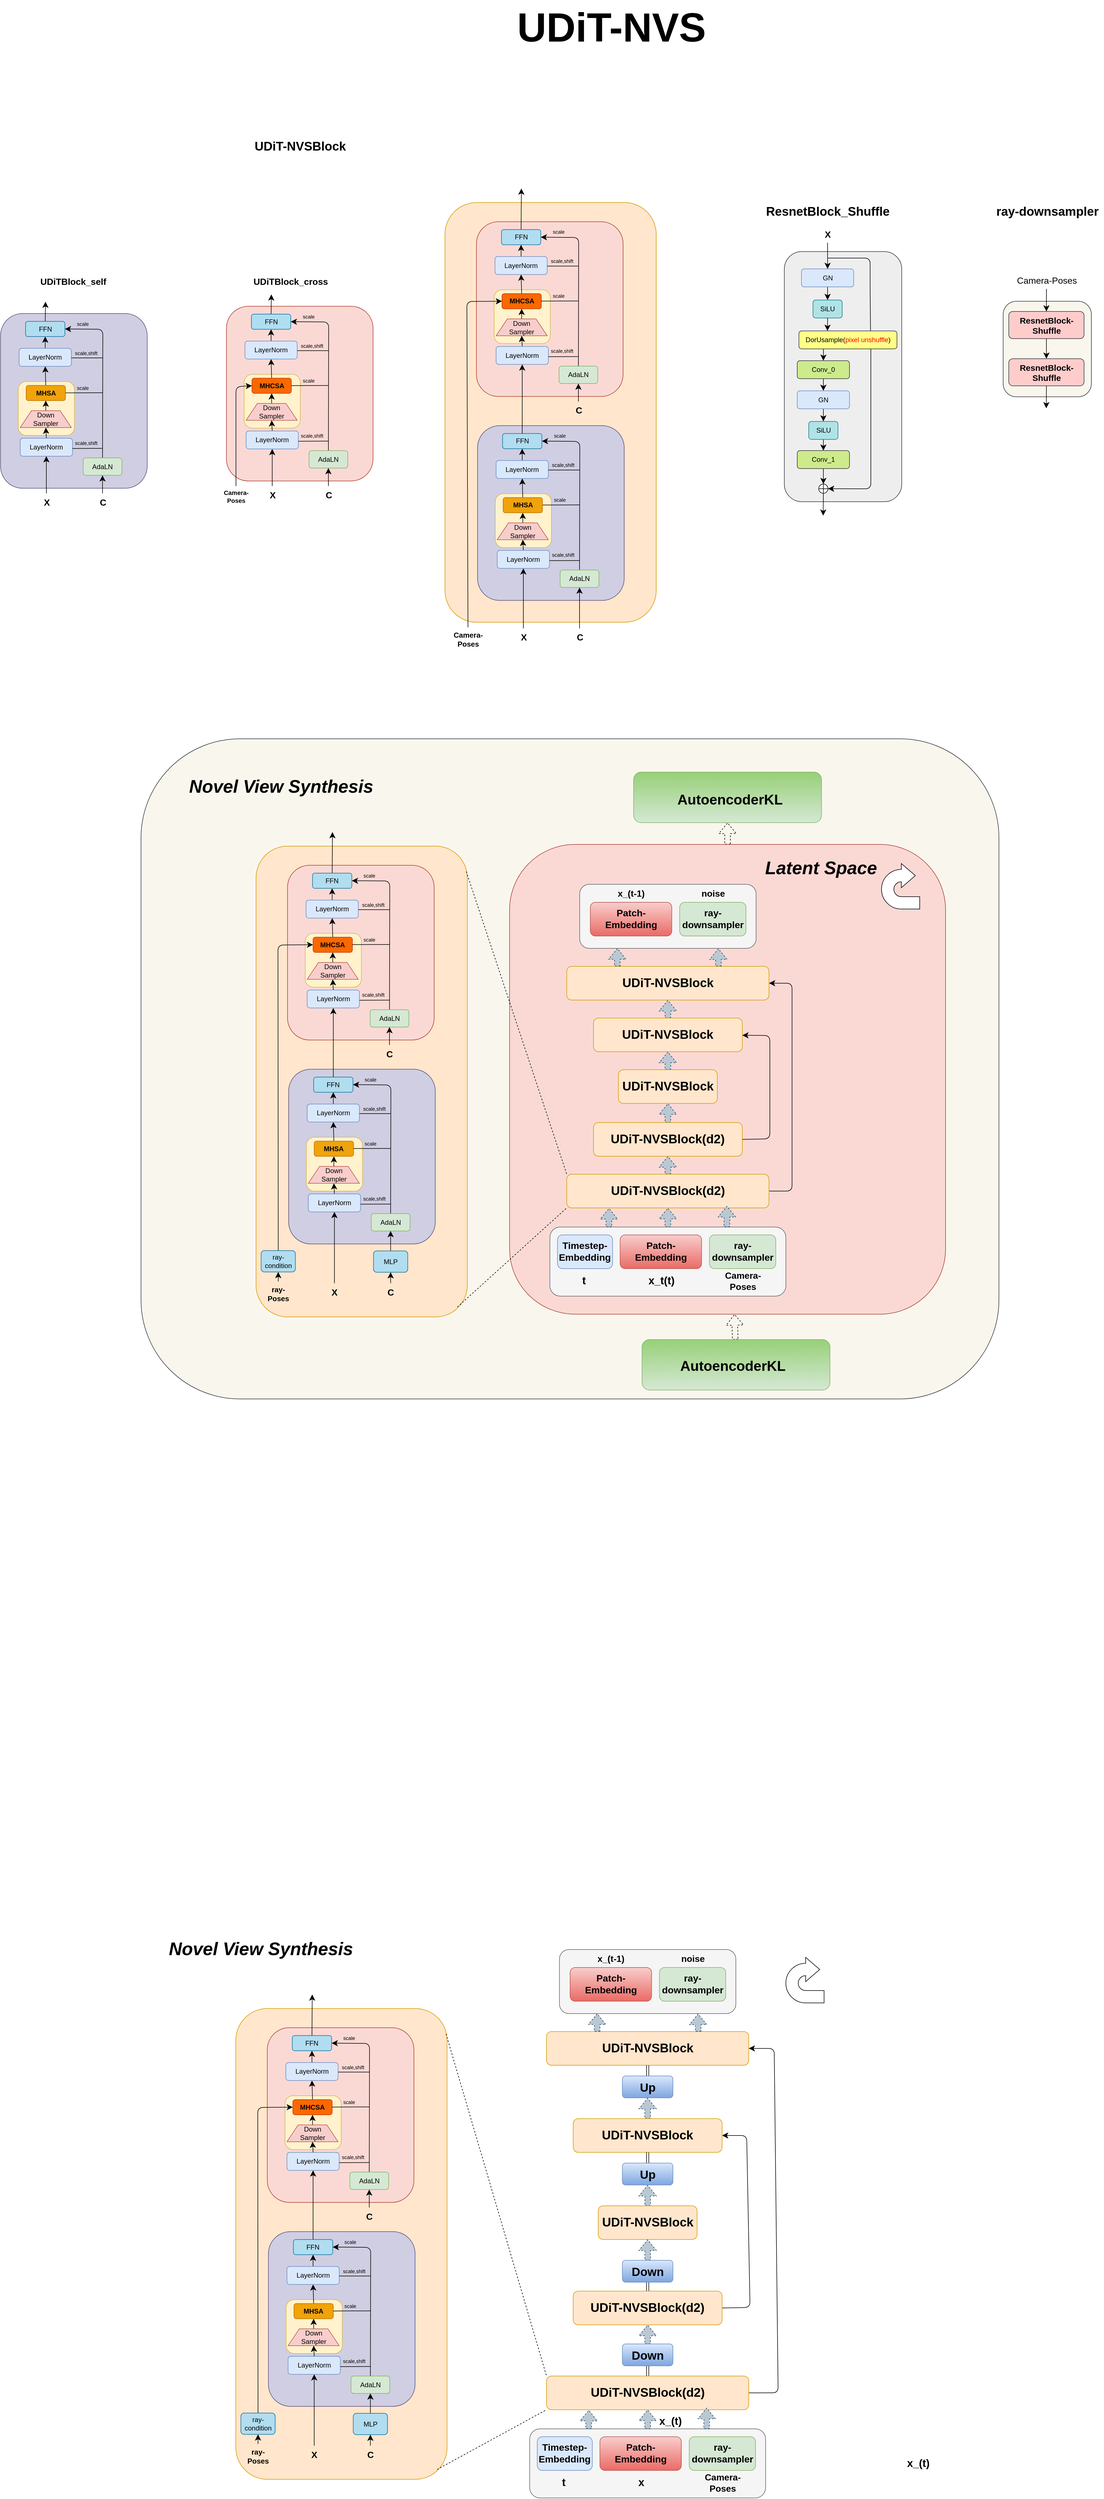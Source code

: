 <mxfile version="26.1.0">
  <diagram name="第 1 页" id="NjiP9BK6xy50x38nR00m">
    <mxGraphModel dx="2546" dy="1641" grid="0" gridSize="10" guides="1" tooltips="1" connect="1" arrows="1" fold="1" page="0" pageScale="1" pageWidth="827" pageHeight="1169" background="#ffffff" math="0" shadow="0">
      <root>
        <mxCell id="0" />
        <mxCell id="1" parent="0" />
        <mxCell id="fvwfvfFnf7SNEuH7nHS5-308" value="" style="rounded=1;whiteSpace=wrap;html=1;fillColor=#f9f7ed;strokeColor=#36393d;" parent="1" vertex="1">
          <mxGeometry x="-200" y="944" width="1527" height="1175" as="geometry" />
        </mxCell>
        <mxCell id="fvwfvfFnf7SNEuH7nHS5-306" style="edgeStyle=none;curved=1;rounded=0;orthogonalLoop=1;jettySize=auto;html=1;exitX=0.5;exitY=0;exitDx=0;exitDy=0;entryX=0.5;entryY=1;entryDx=0;entryDy=0;fontSize=12;shape=flexArrow;dashed=1;" parent="1" source="fvwfvfFnf7SNEuH7nHS5-295" target="fvwfvfFnf7SNEuH7nHS5-302" edge="1">
          <mxGeometry relative="1" as="geometry" />
        </mxCell>
        <mxCell id="fvwfvfFnf7SNEuH7nHS5-295" value="" style="rounded=1;whiteSpace=wrap;html=1;fillColor=#fad9d5;strokeColor=#ae4132;" parent="1" vertex="1">
          <mxGeometry x="456" y="1132" width="776" height="836.11" as="geometry" />
        </mxCell>
        <mxCell id="fvwfvfFnf7SNEuH7nHS5-211" style="edgeStyle=none;curved=1;rounded=0;orthogonalLoop=1;jettySize=auto;html=1;exitX=0.5;exitY=0;exitDx=0;exitDy=0;entryX=0.5;entryY=1;entryDx=0;entryDy=0;fontSize=12;shape=flexArrow;dashed=1;fillColor=#bac8d3;strokeColor=#23445d;" parent="1" source="fvwfvfFnf7SNEuH7nHS5-202" target="fvwfvfFnf7SNEuH7nHS5-190" edge="1">
          <mxGeometry relative="1" as="geometry" />
        </mxCell>
        <mxCell id="fvwfvfFnf7SNEuH7nHS5-202" value="" style="rounded=1;whiteSpace=wrap;html=1;fillColor=#f5f5f5;strokeColor=#666666;fontColor=#333333;" parent="1" vertex="1">
          <mxGeometry x="527.75" y="1813" width="420" height="123" as="geometry" />
        </mxCell>
        <mxCell id="fvwfvfFnf7SNEuH7nHS5-186" value="" style="rounded=1;whiteSpace=wrap;html=1;fillColor=#f9f7ed;strokeColor=#36393d;direction=east;" parent="1" vertex="1">
          <mxGeometry x="1334.5" y="165.24" width="157" height="170" as="geometry" />
        </mxCell>
        <mxCell id="fvwfvfFnf7SNEuH7nHS5-178" value="" style="rounded=1;whiteSpace=wrap;html=1;fillColor=#eeeeee;strokeColor=#36393d;" parent="1" vertex="1">
          <mxGeometry x="945" y="76.73" width="209" height="445.27" as="geometry" />
        </mxCell>
        <mxCell id="fvwfvfFnf7SNEuH7nHS5-5" value="&lt;b&gt;&lt;font style=&quot;font-size: 72px;&quot;&gt;UDiT-NVS&lt;/font&gt;&lt;/b&gt;" style="text;html=1;align=center;verticalAlign=middle;resizable=0;points=[];autosize=1;strokeColor=none;fillColor=none;fontSize=25;" parent="1" vertex="1">
          <mxGeometry x="460" y="-371" width="354" height="98" as="geometry" />
        </mxCell>
        <mxCell id="fvwfvfFnf7SNEuH7nHS5-6" value="&lt;b&gt;UDiT-NVSBlock&lt;/b&gt;" style="text;html=1;align=center;verticalAlign=middle;resizable=0;points=[];autosize=1;strokeColor=none;fillColor=none;fontSize=22;" parent="1" vertex="1">
          <mxGeometry x="-8" y="-129" width="181" height="38" as="geometry" />
        </mxCell>
        <mxCell id="fvwfvfFnf7SNEuH7nHS5-7" value="" style="rounded=1;whiteSpace=wrap;html=1;fillColor=#d0cee2;strokeColor=#56517e;" parent="1" vertex="1">
          <mxGeometry x="-450" y="187.06" width="261" height="311" as="geometry" />
        </mxCell>
        <mxCell id="fvwfvfFnf7SNEuH7nHS5-44" value="" style="rounded=1;whiteSpace=wrap;html=1;fillColor=#fff2cc;strokeColor=#d6b656;" parent="1" vertex="1">
          <mxGeometry x="-418.5" y="308.06" width="100" height="96" as="geometry" />
        </mxCell>
        <mxCell id="fvwfvfFnf7SNEuH7nHS5-25" style="edgeStyle=none;curved=1;rounded=0;orthogonalLoop=1;jettySize=auto;html=1;exitX=0.5;exitY=0;exitDx=0;exitDy=0;entryX=0.5;entryY=1;entryDx=0;entryDy=0;fontSize=12;startSize=8;endSize=8;" parent="1" source="fvwfvfFnf7SNEuH7nHS5-8" target="fvwfvfFnf7SNEuH7nHS5-10" edge="1">
          <mxGeometry relative="1" as="geometry" />
        </mxCell>
        <mxCell id="fvwfvfFnf7SNEuH7nHS5-8" value="Down&lt;div&gt;Sampler&lt;/div&gt;" style="shape=trapezoid;perimeter=trapezoidPerimeter;whiteSpace=wrap;html=1;fixedSize=1;fillColor=#f8cecc;strokeColor=#b85450;" parent="1" vertex="1">
          <mxGeometry x="-415" y="360.06" width="91" height="30" as="geometry" />
        </mxCell>
        <mxCell id="fvwfvfFnf7SNEuH7nHS5-24" style="rounded=0;orthogonalLoop=1;jettySize=auto;html=1;exitX=0.5;exitY=0;exitDx=0;exitDy=0;entryX=0.5;entryY=1;entryDx=0;entryDy=0;fontSize=12;startSize=8;endSize=8;" parent="1" source="fvwfvfFnf7SNEuH7nHS5-9" target="fvwfvfFnf7SNEuH7nHS5-8" edge="1">
          <mxGeometry relative="1" as="geometry" />
        </mxCell>
        <mxCell id="fvwfvfFnf7SNEuH7nHS5-9" value="LayerNorm" style="rounded=1;whiteSpace=wrap;html=1;fillColor=#dae8fc;strokeColor=#6c8ebf;" parent="1" vertex="1">
          <mxGeometry x="-415" y="409.06" width="93" height="32" as="geometry" />
        </mxCell>
        <mxCell id="fvwfvfFnf7SNEuH7nHS5-27" style="edgeStyle=none;curved=1;rounded=0;orthogonalLoop=1;jettySize=auto;html=1;exitX=0.5;exitY=0;exitDx=0;exitDy=0;entryX=0.5;entryY=1;entryDx=0;entryDy=0;fontSize=12;startSize=8;endSize=8;" parent="1" source="fvwfvfFnf7SNEuH7nHS5-10" target="fvwfvfFnf7SNEuH7nHS5-12" edge="1">
          <mxGeometry relative="1" as="geometry" />
        </mxCell>
        <mxCell id="fvwfvfFnf7SNEuH7nHS5-10" value="&lt;b&gt;MHSA&lt;/b&gt;" style="rounded=1;whiteSpace=wrap;html=1;fillColor=#f0a30a;strokeColor=#BD7000;fontColor=#000000;" parent="1" vertex="1">
          <mxGeometry x="-404.5" y="315.06" width="70" height="27" as="geometry" />
        </mxCell>
        <mxCell id="fvwfvfFnf7SNEuH7nHS5-28" style="edgeStyle=none;curved=1;rounded=0;orthogonalLoop=1;jettySize=auto;html=1;exitX=0.5;exitY=0;exitDx=0;exitDy=0;entryX=0.5;entryY=1;entryDx=0;entryDy=0;fontSize=12;startSize=8;endSize=8;" parent="1" source="fvwfvfFnf7SNEuH7nHS5-12" target="fvwfvfFnf7SNEuH7nHS5-13" edge="1">
          <mxGeometry relative="1" as="geometry" />
        </mxCell>
        <mxCell id="fvwfvfFnf7SNEuH7nHS5-12" value="LayerNorm" style="rounded=1;whiteSpace=wrap;html=1;fillColor=#dae8fc;strokeColor=#6c8ebf;" parent="1" vertex="1">
          <mxGeometry x="-417" y="249.06" width="93" height="32" as="geometry" />
        </mxCell>
        <mxCell id="fvwfvfFnf7SNEuH7nHS5-29" style="edgeStyle=none;curved=1;rounded=0;orthogonalLoop=1;jettySize=auto;html=1;exitX=0.5;exitY=0;exitDx=0;exitDy=0;fontSize=12;startSize=8;endSize=8;" parent="1" source="fvwfvfFnf7SNEuH7nHS5-13" edge="1">
          <mxGeometry relative="1" as="geometry">
            <mxPoint x="-370" y="165.952" as="targetPoint" />
          </mxGeometry>
        </mxCell>
        <mxCell id="fvwfvfFnf7SNEuH7nHS5-13" value="FFN" style="rounded=1;whiteSpace=wrap;html=1;fillColor=#b1ddf0;strokeColor=#10739e;" parent="1" vertex="1">
          <mxGeometry x="-405.5" y="201.06" width="70" height="27" as="geometry" />
        </mxCell>
        <mxCell id="fvwfvfFnf7SNEuH7nHS5-22" style="edgeStyle=none;curved=1;rounded=0;orthogonalLoop=1;jettySize=auto;html=1;entryX=0.5;entryY=1;entryDx=0;entryDy=0;fontSize=12;startSize=8;endSize=8;" parent="1" source="fvwfvfFnf7SNEuH7nHS5-20" target="fvwfvfFnf7SNEuH7nHS5-9" edge="1">
          <mxGeometry relative="1" as="geometry" />
        </mxCell>
        <mxCell id="fvwfvfFnf7SNEuH7nHS5-20" value="&lt;b&gt;X&lt;/b&gt;" style="text;html=1;align=center;verticalAlign=middle;resizable=0;points=[];autosize=1;strokeColor=none;fillColor=none;fontSize=16;" parent="1" vertex="1">
          <mxGeometry x="-383" y="507.06" width="29" height="31" as="geometry" />
        </mxCell>
        <mxCell id="fvwfvfFnf7SNEuH7nHS5-33" style="edgeStyle=none;curved=0;rounded=1;orthogonalLoop=1;jettySize=auto;html=1;exitX=0.5;exitY=0;exitDx=0;exitDy=0;entryX=1;entryY=0.5;entryDx=0;entryDy=0;fontSize=12;startSize=8;endSize=8;" parent="1" source="fvwfvfFnf7SNEuH7nHS5-30" target="fvwfvfFnf7SNEuH7nHS5-13" edge="1">
          <mxGeometry relative="1" as="geometry">
            <Array as="points">
              <mxPoint x="-268" y="215.06" />
            </Array>
          </mxGeometry>
        </mxCell>
        <mxCell id="fvwfvfFnf7SNEuH7nHS5-30" value="AdaLN" style="rounded=1;whiteSpace=wrap;html=1;fillColor=#d5e8d4;strokeColor=#82b366;" parent="1" vertex="1">
          <mxGeometry x="-303" y="444.06" width="69" height="31" as="geometry" />
        </mxCell>
        <mxCell id="fvwfvfFnf7SNEuH7nHS5-32" style="edgeStyle=none;curved=1;rounded=0;orthogonalLoop=1;jettySize=auto;html=1;entryX=0.5;entryY=1;entryDx=0;entryDy=0;fontSize=12;startSize=8;endSize=8;" parent="1" source="fvwfvfFnf7SNEuH7nHS5-31" target="fvwfvfFnf7SNEuH7nHS5-30" edge="1">
          <mxGeometry relative="1" as="geometry" />
        </mxCell>
        <mxCell id="fvwfvfFnf7SNEuH7nHS5-31" value="&lt;b&gt;C&lt;/b&gt;" style="text;html=1;align=center;verticalAlign=middle;resizable=0;points=[];autosize=1;strokeColor=none;fillColor=none;fontSize=16;" parent="1" vertex="1">
          <mxGeometry x="-283.5" y="507.06" width="30" height="31" as="geometry" />
        </mxCell>
        <mxCell id="fvwfvfFnf7SNEuH7nHS5-36" value="" style="endArrow=none;html=1;rounded=0;fontSize=12;startSize=8;endSize=8;curved=1;" parent="1" edge="1">
          <mxGeometry width="50" height="50" relative="1" as="geometry">
            <mxPoint x="-324" y="266.06" as="sourcePoint" />
            <mxPoint x="-268" y="266.06" as="targetPoint" />
          </mxGeometry>
        </mxCell>
        <mxCell id="fvwfvfFnf7SNEuH7nHS5-37" value="" style="endArrow=none;html=1;rounded=0;fontSize=12;startSize=8;endSize=8;curved=1;" parent="1" edge="1">
          <mxGeometry width="50" height="50" relative="1" as="geometry">
            <mxPoint x="-334.5" y="328.27" as="sourcePoint" />
            <mxPoint x="-268" y="328.06" as="targetPoint" />
          </mxGeometry>
        </mxCell>
        <mxCell id="fvwfvfFnf7SNEuH7nHS5-38" value="" style="endArrow=none;html=1;rounded=0;fontSize=12;startSize=8;endSize=8;curved=1;" parent="1" edge="1">
          <mxGeometry width="50" height="50" relative="1" as="geometry">
            <mxPoint x="-322" y="427.27" as="sourcePoint" />
            <mxPoint x="-268" y="427.06" as="targetPoint" />
          </mxGeometry>
        </mxCell>
        <mxCell id="fvwfvfFnf7SNEuH7nHS5-39" value="scale,shift" style="text;html=1;align=center;verticalAlign=middle;resizable=0;points=[];autosize=1;strokeColor=none;fillColor=none;fontSize=9;" parent="1" vertex="1">
          <mxGeometry x="-327" y="406.06" width="58" height="23" as="geometry" />
        </mxCell>
        <mxCell id="fvwfvfFnf7SNEuH7nHS5-40" value="scale,shift" style="text;html=1;align=center;verticalAlign=middle;resizable=0;points=[];autosize=1;strokeColor=none;fillColor=none;fontSize=9;" parent="1" vertex="1">
          <mxGeometry x="-327" y="246.06" width="58" height="23" as="geometry" />
        </mxCell>
        <mxCell id="fvwfvfFnf7SNEuH7nHS5-41" value="scale" style="text;html=1;align=center;verticalAlign=middle;resizable=0;points=[];autosize=1;strokeColor=none;fillColor=none;fontSize=9;" parent="1" vertex="1">
          <mxGeometry x="-324" y="308.06" width="39" height="23" as="geometry" />
        </mxCell>
        <mxCell id="fvwfvfFnf7SNEuH7nHS5-43" value="scale" style="text;html=1;align=center;verticalAlign=middle;resizable=0;points=[];autosize=1;strokeColor=none;fillColor=none;fontSize=9;" parent="1" vertex="1">
          <mxGeometry x="-324" y="194.06" width="39" height="23" as="geometry" />
        </mxCell>
        <mxCell id="fvwfvfFnf7SNEuH7nHS5-70" value="" style="rounded=1;whiteSpace=wrap;html=1;fillColor=#fad9d5;strokeColor=#ae4132;" parent="1" vertex="1">
          <mxGeometry x="-48" y="174.11" width="261" height="311" as="geometry" />
        </mxCell>
        <mxCell id="fvwfvfFnf7SNEuH7nHS5-71" value="" style="rounded=1;whiteSpace=wrap;html=1;fillColor=#fff2cc;strokeColor=#d6b656;" parent="1" vertex="1">
          <mxGeometry x="-16.5" y="295.11" width="100" height="96" as="geometry" />
        </mxCell>
        <mxCell id="fvwfvfFnf7SNEuH7nHS5-72" style="edgeStyle=none;curved=1;rounded=0;orthogonalLoop=1;jettySize=auto;html=1;exitX=0.5;exitY=0;exitDx=0;exitDy=0;entryX=0.5;entryY=1;entryDx=0;entryDy=0;fontSize=12;startSize=8;endSize=8;" parent="1" source="fvwfvfFnf7SNEuH7nHS5-73" target="fvwfvfFnf7SNEuH7nHS5-77" edge="1">
          <mxGeometry relative="1" as="geometry" />
        </mxCell>
        <mxCell id="fvwfvfFnf7SNEuH7nHS5-73" value="Down&lt;div&gt;Sampler&lt;/div&gt;" style="shape=trapezoid;perimeter=trapezoidPerimeter;whiteSpace=wrap;html=1;fixedSize=1;fillColor=#f8cecc;strokeColor=#b85450;" parent="1" vertex="1">
          <mxGeometry x="-13" y="347.11" width="91" height="30" as="geometry" />
        </mxCell>
        <mxCell id="fvwfvfFnf7SNEuH7nHS5-74" style="rounded=0;orthogonalLoop=1;jettySize=auto;html=1;exitX=0.5;exitY=0;exitDx=0;exitDy=0;entryX=0.5;entryY=1;entryDx=0;entryDy=0;fontSize=12;startSize=8;endSize=8;" parent="1" source="fvwfvfFnf7SNEuH7nHS5-75" target="fvwfvfFnf7SNEuH7nHS5-73" edge="1">
          <mxGeometry relative="1" as="geometry" />
        </mxCell>
        <mxCell id="fvwfvfFnf7SNEuH7nHS5-75" value="LayerNorm" style="rounded=1;whiteSpace=wrap;html=1;fillColor=#dae8fc;strokeColor=#6c8ebf;" parent="1" vertex="1">
          <mxGeometry x="-13" y="396.11" width="93" height="32" as="geometry" />
        </mxCell>
        <mxCell id="fvwfvfFnf7SNEuH7nHS5-76" style="edgeStyle=none;curved=1;rounded=0;orthogonalLoop=1;jettySize=auto;html=1;exitX=0.5;exitY=0;exitDx=0;exitDy=0;entryX=0.5;entryY=1;entryDx=0;entryDy=0;fontSize=12;startSize=8;endSize=8;" parent="1" source="fvwfvfFnf7SNEuH7nHS5-77" target="fvwfvfFnf7SNEuH7nHS5-79" edge="1">
          <mxGeometry relative="1" as="geometry" />
        </mxCell>
        <mxCell id="fvwfvfFnf7SNEuH7nHS5-77" value="&lt;b&gt;MHCSA&lt;/b&gt;" style="rounded=1;whiteSpace=wrap;html=1;fillColor=#fa6800;strokeColor=#C73500;fontColor=#000000;" parent="1" vertex="1">
          <mxGeometry x="-2.5" y="302.11" width="70" height="27" as="geometry" />
        </mxCell>
        <mxCell id="fvwfvfFnf7SNEuH7nHS5-78" style="edgeStyle=none;curved=1;rounded=0;orthogonalLoop=1;jettySize=auto;html=1;exitX=0.5;exitY=0;exitDx=0;exitDy=0;entryX=0.5;entryY=1;entryDx=0;entryDy=0;fontSize=12;startSize=8;endSize=8;" parent="1" source="fvwfvfFnf7SNEuH7nHS5-79" target="fvwfvfFnf7SNEuH7nHS5-81" edge="1">
          <mxGeometry relative="1" as="geometry" />
        </mxCell>
        <mxCell id="fvwfvfFnf7SNEuH7nHS5-79" value="LayerNorm" style="rounded=1;whiteSpace=wrap;html=1;fillColor=#dae8fc;strokeColor=#6c8ebf;" parent="1" vertex="1">
          <mxGeometry x="-15" y="236.11" width="93" height="32" as="geometry" />
        </mxCell>
        <mxCell id="fvwfvfFnf7SNEuH7nHS5-80" style="edgeStyle=none;curved=1;rounded=0;orthogonalLoop=1;jettySize=auto;html=1;exitX=0.5;exitY=0;exitDx=0;exitDy=0;fontSize=12;startSize=8;endSize=8;" parent="1" source="fvwfvfFnf7SNEuH7nHS5-81" edge="1">
          <mxGeometry relative="1" as="geometry">
            <mxPoint x="32" y="153.002" as="targetPoint" />
          </mxGeometry>
        </mxCell>
        <mxCell id="fvwfvfFnf7SNEuH7nHS5-81" value="FFN" style="rounded=1;whiteSpace=wrap;html=1;fillColor=#b1ddf0;strokeColor=#10739e;" parent="1" vertex="1">
          <mxGeometry x="-3.5" y="188.11" width="70" height="27" as="geometry" />
        </mxCell>
        <mxCell id="fvwfvfFnf7SNEuH7nHS5-82" style="edgeStyle=none;curved=1;rounded=0;orthogonalLoop=1;jettySize=auto;html=1;entryX=0.5;entryY=1;entryDx=0;entryDy=0;fontSize=12;startSize=8;endSize=8;" parent="1" source="fvwfvfFnf7SNEuH7nHS5-83" target="fvwfvfFnf7SNEuH7nHS5-75" edge="1">
          <mxGeometry relative="1" as="geometry" />
        </mxCell>
        <mxCell id="fvwfvfFnf7SNEuH7nHS5-83" value="&lt;b&gt;X&lt;/b&gt;" style="text;html=1;align=center;verticalAlign=middle;resizable=0;points=[];autosize=1;strokeColor=none;fillColor=none;fontSize=16;" parent="1" vertex="1">
          <mxGeometry x="19" y="494.11" width="29" height="31" as="geometry" />
        </mxCell>
        <mxCell id="fvwfvfFnf7SNEuH7nHS5-84" style="edgeStyle=none;curved=0;rounded=1;orthogonalLoop=1;jettySize=auto;html=1;exitX=0.5;exitY=0;exitDx=0;exitDy=0;entryX=1;entryY=0.5;entryDx=0;entryDy=0;fontSize=12;startSize=8;endSize=8;" parent="1" source="fvwfvfFnf7SNEuH7nHS5-85" target="fvwfvfFnf7SNEuH7nHS5-81" edge="1">
          <mxGeometry relative="1" as="geometry">
            <Array as="points">
              <mxPoint x="134" y="202.11" />
            </Array>
          </mxGeometry>
        </mxCell>
        <mxCell id="fvwfvfFnf7SNEuH7nHS5-85" value="AdaLN" style="rounded=1;whiteSpace=wrap;html=1;fillColor=#d5e8d4;strokeColor=#82b366;" parent="1" vertex="1">
          <mxGeometry x="99" y="431.11" width="69" height="31" as="geometry" />
        </mxCell>
        <mxCell id="fvwfvfFnf7SNEuH7nHS5-86" style="edgeStyle=none;curved=1;rounded=0;orthogonalLoop=1;jettySize=auto;html=1;entryX=0.5;entryY=1;entryDx=0;entryDy=0;fontSize=12;startSize=8;endSize=8;" parent="1" source="fvwfvfFnf7SNEuH7nHS5-87" target="fvwfvfFnf7SNEuH7nHS5-85" edge="1">
          <mxGeometry relative="1" as="geometry" />
        </mxCell>
        <mxCell id="fvwfvfFnf7SNEuH7nHS5-87" value="&lt;b&gt;C&lt;/b&gt;" style="text;html=1;align=center;verticalAlign=middle;resizable=0;points=[];autosize=1;strokeColor=none;fillColor=none;fontSize=16;" parent="1" vertex="1">
          <mxGeometry x="118.5" y="494.11" width="30" height="31" as="geometry" />
        </mxCell>
        <mxCell id="fvwfvfFnf7SNEuH7nHS5-88" value="" style="endArrow=none;html=1;rounded=0;fontSize=12;startSize=8;endSize=8;curved=1;" parent="1" edge="1">
          <mxGeometry width="50" height="50" relative="1" as="geometry">
            <mxPoint x="78" y="253.11" as="sourcePoint" />
            <mxPoint x="134" y="253.11" as="targetPoint" />
          </mxGeometry>
        </mxCell>
        <mxCell id="fvwfvfFnf7SNEuH7nHS5-89" value="" style="endArrow=none;html=1;rounded=0;fontSize=12;startSize=8;endSize=8;curved=1;" parent="1" edge="1">
          <mxGeometry width="50" height="50" relative="1" as="geometry">
            <mxPoint x="67.5" y="315.32" as="sourcePoint" />
            <mxPoint x="134" y="315.11" as="targetPoint" />
          </mxGeometry>
        </mxCell>
        <mxCell id="fvwfvfFnf7SNEuH7nHS5-90" value="" style="endArrow=none;html=1;rounded=0;fontSize=12;startSize=8;endSize=8;curved=1;" parent="1" edge="1">
          <mxGeometry width="50" height="50" relative="1" as="geometry">
            <mxPoint x="80" y="414.32" as="sourcePoint" />
            <mxPoint x="134" y="414.11" as="targetPoint" />
          </mxGeometry>
        </mxCell>
        <mxCell id="fvwfvfFnf7SNEuH7nHS5-91" value="scale,shift" style="text;html=1;align=center;verticalAlign=middle;resizable=0;points=[];autosize=1;strokeColor=none;fillColor=none;fontSize=9;" parent="1" vertex="1">
          <mxGeometry x="75" y="393.11" width="58" height="23" as="geometry" />
        </mxCell>
        <mxCell id="fvwfvfFnf7SNEuH7nHS5-92" value="scale,shift" style="text;html=1;align=center;verticalAlign=middle;resizable=0;points=[];autosize=1;strokeColor=none;fillColor=none;fontSize=9;" parent="1" vertex="1">
          <mxGeometry x="75" y="233.11" width="58" height="23" as="geometry" />
        </mxCell>
        <mxCell id="fvwfvfFnf7SNEuH7nHS5-93" value="scale" style="text;html=1;align=center;verticalAlign=middle;resizable=0;points=[];autosize=1;strokeColor=none;fillColor=none;fontSize=9;" parent="1" vertex="1">
          <mxGeometry x="78" y="295.11" width="39" height="23" as="geometry" />
        </mxCell>
        <mxCell id="fvwfvfFnf7SNEuH7nHS5-94" value="scale" style="text;html=1;align=center;verticalAlign=middle;resizable=0;points=[];autosize=1;strokeColor=none;fillColor=none;fontSize=9;" parent="1" vertex="1">
          <mxGeometry x="78" y="181.11" width="39" height="23" as="geometry" />
        </mxCell>
        <mxCell id="fvwfvfFnf7SNEuH7nHS5-97" style="edgeStyle=none;curved=0;rounded=1;orthogonalLoop=1;jettySize=auto;html=1;entryX=0;entryY=0.5;entryDx=0;entryDy=0;fontSize=12;startSize=8;endSize=8;" parent="1" source="fvwfvfFnf7SNEuH7nHS5-95" target="fvwfvfFnf7SNEuH7nHS5-77" edge="1">
          <mxGeometry relative="1" as="geometry">
            <Array as="points">
              <mxPoint x="-31" y="317.11" />
            </Array>
          </mxGeometry>
        </mxCell>
        <mxCell id="fvwfvfFnf7SNEuH7nHS5-95" value="&lt;b&gt;Camera-&lt;/b&gt;&lt;div&gt;&lt;b&gt;Poses&lt;/b&gt;&lt;/div&gt;" style="text;html=1;align=center;verticalAlign=middle;resizable=0;points=[];autosize=1;strokeColor=none;fillColor=none;fontSize=11;" parent="1" vertex="1">
          <mxGeometry x="-62" y="494.11" width="62" height="38" as="geometry" />
        </mxCell>
        <mxCell id="fvwfvfFnf7SNEuH7nHS5-98" value="&lt;b&gt;UDiTBlock_self&lt;/b&gt;" style="text;html=1;align=center;verticalAlign=middle;resizable=0;points=[];autosize=1;strokeColor=none;fillColor=none;fontSize=16;" parent="1" vertex="1">
          <mxGeometry x="-388.5" y="114" width="135" height="31" as="geometry" />
        </mxCell>
        <mxCell id="fvwfvfFnf7SNEuH7nHS5-100" value="" style="rounded=1;whiteSpace=wrap;html=1;fillColor=#ffe6cc;strokeColor=#d79b00;" parent="1" vertex="1">
          <mxGeometry x="341" y="-10.44" width="376" height="747" as="geometry" />
        </mxCell>
        <mxCell id="fvwfvfFnf7SNEuH7nHS5-99" value="&lt;b&gt;UDiTBlock_cross&lt;/b&gt;" style="text;html=1;align=center;verticalAlign=middle;resizable=0;points=[];autosize=1;strokeColor=none;fillColor=none;fontSize=16;" parent="1" vertex="1">
          <mxGeometry x="-10" y="114" width="151" height="31" as="geometry" />
        </mxCell>
        <mxCell id="fvwfvfFnf7SNEuH7nHS5-101" value="" style="rounded=1;whiteSpace=wrap;html=1;fillColor=#d0cee2;strokeColor=#56517e;" parent="1" vertex="1">
          <mxGeometry x="399" y="386.67" width="261" height="311" as="geometry" />
        </mxCell>
        <mxCell id="fvwfvfFnf7SNEuH7nHS5-102" value="" style="rounded=1;whiteSpace=wrap;html=1;fillColor=#fff2cc;strokeColor=#d6b656;" parent="1" vertex="1">
          <mxGeometry x="430.5" y="507.67" width="100" height="96" as="geometry" />
        </mxCell>
        <mxCell id="fvwfvfFnf7SNEuH7nHS5-103" style="edgeStyle=none;curved=1;rounded=0;orthogonalLoop=1;jettySize=auto;html=1;exitX=0.5;exitY=0;exitDx=0;exitDy=0;entryX=0.5;entryY=1;entryDx=0;entryDy=0;fontSize=12;startSize=8;endSize=8;" parent="1" source="fvwfvfFnf7SNEuH7nHS5-104" target="fvwfvfFnf7SNEuH7nHS5-108" edge="1">
          <mxGeometry relative="1" as="geometry" />
        </mxCell>
        <mxCell id="fvwfvfFnf7SNEuH7nHS5-104" value="Down&lt;div&gt;Sampler&lt;/div&gt;" style="shape=trapezoid;perimeter=trapezoidPerimeter;whiteSpace=wrap;html=1;fixedSize=1;fillColor=#f8cecc;strokeColor=#b85450;" parent="1" vertex="1">
          <mxGeometry x="434" y="559.67" width="91" height="30" as="geometry" />
        </mxCell>
        <mxCell id="fvwfvfFnf7SNEuH7nHS5-105" style="rounded=0;orthogonalLoop=1;jettySize=auto;html=1;exitX=0.5;exitY=0;exitDx=0;exitDy=0;entryX=0.5;entryY=1;entryDx=0;entryDy=0;fontSize=12;startSize=8;endSize=8;" parent="1" source="fvwfvfFnf7SNEuH7nHS5-106" target="fvwfvfFnf7SNEuH7nHS5-104" edge="1">
          <mxGeometry relative="1" as="geometry" />
        </mxCell>
        <mxCell id="fvwfvfFnf7SNEuH7nHS5-106" value="LayerNorm" style="rounded=1;whiteSpace=wrap;html=1;fillColor=#dae8fc;strokeColor=#6c8ebf;" parent="1" vertex="1">
          <mxGeometry x="434" y="608.67" width="93" height="32" as="geometry" />
        </mxCell>
        <mxCell id="fvwfvfFnf7SNEuH7nHS5-107" style="edgeStyle=none;curved=1;rounded=0;orthogonalLoop=1;jettySize=auto;html=1;exitX=0.5;exitY=0;exitDx=0;exitDy=0;entryX=0.5;entryY=1;entryDx=0;entryDy=0;fontSize=12;startSize=8;endSize=8;" parent="1" source="fvwfvfFnf7SNEuH7nHS5-108" target="fvwfvfFnf7SNEuH7nHS5-110" edge="1">
          <mxGeometry relative="1" as="geometry" />
        </mxCell>
        <mxCell id="fvwfvfFnf7SNEuH7nHS5-108" value="&lt;b&gt;MHSA&lt;/b&gt;" style="rounded=1;whiteSpace=wrap;html=1;fillColor=#f0a30a;strokeColor=#BD7000;fontColor=#000000;" parent="1" vertex="1">
          <mxGeometry x="444.5" y="514.67" width="70" height="27" as="geometry" />
        </mxCell>
        <mxCell id="fvwfvfFnf7SNEuH7nHS5-109" style="edgeStyle=none;curved=1;rounded=0;orthogonalLoop=1;jettySize=auto;html=1;exitX=0.5;exitY=0;exitDx=0;exitDy=0;entryX=0.5;entryY=1;entryDx=0;entryDy=0;fontSize=12;startSize=8;endSize=8;" parent="1" source="fvwfvfFnf7SNEuH7nHS5-110" target="fvwfvfFnf7SNEuH7nHS5-112" edge="1">
          <mxGeometry relative="1" as="geometry" />
        </mxCell>
        <mxCell id="fvwfvfFnf7SNEuH7nHS5-110" value="LayerNorm" style="rounded=1;whiteSpace=wrap;html=1;fillColor=#dae8fc;strokeColor=#6c8ebf;" parent="1" vertex="1">
          <mxGeometry x="432" y="448.67" width="93" height="32" as="geometry" />
        </mxCell>
        <mxCell id="fvwfvfFnf7SNEuH7nHS5-112" value="FFN" style="rounded=1;whiteSpace=wrap;html=1;fillColor=#b1ddf0;strokeColor=#10739e;" parent="1" vertex="1">
          <mxGeometry x="443.5" y="400.67" width="70" height="27" as="geometry" />
        </mxCell>
        <mxCell id="fvwfvfFnf7SNEuH7nHS5-113" style="edgeStyle=none;curved=1;rounded=0;orthogonalLoop=1;jettySize=auto;html=1;entryX=0.5;entryY=1;entryDx=0;entryDy=0;fontSize=12;startSize=8;endSize=8;" parent="1" source="fvwfvfFnf7SNEuH7nHS5-114" target="fvwfvfFnf7SNEuH7nHS5-106" edge="1">
          <mxGeometry relative="1" as="geometry" />
        </mxCell>
        <mxCell id="fvwfvfFnf7SNEuH7nHS5-114" value="&lt;b&gt;X&lt;/b&gt;" style="text;html=1;align=center;verticalAlign=middle;resizable=0;points=[];autosize=1;strokeColor=none;fillColor=none;fontSize=16;" parent="1" vertex="1">
          <mxGeometry x="466" y="747.56" width="29" height="31" as="geometry" />
        </mxCell>
        <mxCell id="fvwfvfFnf7SNEuH7nHS5-115" style="edgeStyle=none;curved=0;rounded=1;orthogonalLoop=1;jettySize=auto;html=1;exitX=0.5;exitY=0;exitDx=0;exitDy=0;entryX=1;entryY=0.5;entryDx=0;entryDy=0;fontSize=12;startSize=8;endSize=8;" parent="1" source="fvwfvfFnf7SNEuH7nHS5-116" target="fvwfvfFnf7SNEuH7nHS5-112" edge="1">
          <mxGeometry relative="1" as="geometry">
            <Array as="points">
              <mxPoint x="581" y="414.67" />
            </Array>
          </mxGeometry>
        </mxCell>
        <mxCell id="fvwfvfFnf7SNEuH7nHS5-116" value="AdaLN" style="rounded=1;whiteSpace=wrap;html=1;fillColor=#d5e8d4;strokeColor=#82b366;" parent="1" vertex="1">
          <mxGeometry x="546" y="643.67" width="69" height="31" as="geometry" />
        </mxCell>
        <mxCell id="fvwfvfFnf7SNEuH7nHS5-117" style="edgeStyle=none;curved=1;rounded=0;orthogonalLoop=1;jettySize=auto;html=1;entryX=0.5;entryY=1;entryDx=0;entryDy=0;fontSize=12;startSize=8;endSize=8;" parent="1" source="fvwfvfFnf7SNEuH7nHS5-118" target="fvwfvfFnf7SNEuH7nHS5-116" edge="1">
          <mxGeometry relative="1" as="geometry" />
        </mxCell>
        <mxCell id="fvwfvfFnf7SNEuH7nHS5-118" value="&lt;b&gt;C&lt;/b&gt;" style="text;html=1;align=center;verticalAlign=middle;resizable=0;points=[];autosize=1;strokeColor=none;fillColor=none;fontSize=16;" parent="1" vertex="1">
          <mxGeometry x="565.5" y="747.56" width="30" height="31" as="geometry" />
        </mxCell>
        <mxCell id="fvwfvfFnf7SNEuH7nHS5-119" value="" style="endArrow=none;html=1;rounded=0;fontSize=12;startSize=8;endSize=8;curved=1;" parent="1" edge="1">
          <mxGeometry width="50" height="50" relative="1" as="geometry">
            <mxPoint x="525" y="465.67" as="sourcePoint" />
            <mxPoint x="581" y="465.67" as="targetPoint" />
          </mxGeometry>
        </mxCell>
        <mxCell id="fvwfvfFnf7SNEuH7nHS5-120" value="" style="endArrow=none;html=1;rounded=0;fontSize=12;startSize=8;endSize=8;curved=1;" parent="1" edge="1">
          <mxGeometry width="50" height="50" relative="1" as="geometry">
            <mxPoint x="514.5" y="527.88" as="sourcePoint" />
            <mxPoint x="581" y="527.67" as="targetPoint" />
          </mxGeometry>
        </mxCell>
        <mxCell id="fvwfvfFnf7SNEuH7nHS5-121" value="" style="endArrow=none;html=1;rounded=0;fontSize=12;startSize=8;endSize=8;curved=1;" parent="1" edge="1">
          <mxGeometry width="50" height="50" relative="1" as="geometry">
            <mxPoint x="527" y="626.88" as="sourcePoint" />
            <mxPoint x="581" y="626.67" as="targetPoint" />
          </mxGeometry>
        </mxCell>
        <mxCell id="fvwfvfFnf7SNEuH7nHS5-122" value="scale,shift" style="text;html=1;align=center;verticalAlign=middle;resizable=0;points=[];autosize=1;strokeColor=none;fillColor=none;fontSize=9;" parent="1" vertex="1">
          <mxGeometry x="522" y="605.67" width="58" height="23" as="geometry" />
        </mxCell>
        <mxCell id="fvwfvfFnf7SNEuH7nHS5-123" value="scale,shift" style="text;html=1;align=center;verticalAlign=middle;resizable=0;points=[];autosize=1;strokeColor=none;fillColor=none;fontSize=9;" parent="1" vertex="1">
          <mxGeometry x="522" y="445.67" width="58" height="23" as="geometry" />
        </mxCell>
        <mxCell id="fvwfvfFnf7SNEuH7nHS5-124" value="scale" style="text;html=1;align=center;verticalAlign=middle;resizable=0;points=[];autosize=1;strokeColor=none;fillColor=none;fontSize=9;" parent="1" vertex="1">
          <mxGeometry x="525" y="507.67" width="39" height="23" as="geometry" />
        </mxCell>
        <mxCell id="fvwfvfFnf7SNEuH7nHS5-125" value="scale" style="text;html=1;align=center;verticalAlign=middle;resizable=0;points=[];autosize=1;strokeColor=none;fillColor=none;fontSize=9;" parent="1" vertex="1">
          <mxGeometry x="525" y="393.67" width="39" height="23" as="geometry" />
        </mxCell>
        <mxCell id="fvwfvfFnf7SNEuH7nHS5-126" value="" style="rounded=1;whiteSpace=wrap;html=1;fillColor=#fad9d5;strokeColor=#ae4132;" parent="1" vertex="1">
          <mxGeometry x="397" y="23.67" width="261" height="311" as="geometry" />
        </mxCell>
        <mxCell id="fvwfvfFnf7SNEuH7nHS5-127" value="" style="rounded=1;whiteSpace=wrap;html=1;fillColor=#fff2cc;strokeColor=#d6b656;" parent="1" vertex="1">
          <mxGeometry x="428.5" y="144.67" width="100" height="96" as="geometry" />
        </mxCell>
        <mxCell id="fvwfvfFnf7SNEuH7nHS5-128" style="edgeStyle=none;curved=1;rounded=0;orthogonalLoop=1;jettySize=auto;html=1;exitX=0.5;exitY=0;exitDx=0;exitDy=0;entryX=0.5;entryY=1;entryDx=0;entryDy=0;fontSize=12;startSize=8;endSize=8;" parent="1" source="fvwfvfFnf7SNEuH7nHS5-129" target="fvwfvfFnf7SNEuH7nHS5-133" edge="1">
          <mxGeometry relative="1" as="geometry" />
        </mxCell>
        <mxCell id="fvwfvfFnf7SNEuH7nHS5-129" value="Down&lt;div&gt;Sampler&lt;/div&gt;" style="shape=trapezoid;perimeter=trapezoidPerimeter;whiteSpace=wrap;html=1;fixedSize=1;fillColor=#f8cecc;strokeColor=#b85450;" parent="1" vertex="1">
          <mxGeometry x="432" y="196.67" width="91" height="30" as="geometry" />
        </mxCell>
        <mxCell id="fvwfvfFnf7SNEuH7nHS5-130" style="rounded=0;orthogonalLoop=1;jettySize=auto;html=1;exitX=0.5;exitY=0;exitDx=0;exitDy=0;entryX=0.5;entryY=1;entryDx=0;entryDy=0;fontSize=12;startSize=8;endSize=8;" parent="1" source="fvwfvfFnf7SNEuH7nHS5-131" target="fvwfvfFnf7SNEuH7nHS5-129" edge="1">
          <mxGeometry relative="1" as="geometry" />
        </mxCell>
        <mxCell id="fvwfvfFnf7SNEuH7nHS5-131" value="LayerNorm" style="rounded=1;whiteSpace=wrap;html=1;fillColor=#dae8fc;strokeColor=#6c8ebf;" parent="1" vertex="1">
          <mxGeometry x="432" y="245.67" width="93" height="32" as="geometry" />
        </mxCell>
        <mxCell id="fvwfvfFnf7SNEuH7nHS5-132" style="edgeStyle=none;curved=1;rounded=0;orthogonalLoop=1;jettySize=auto;html=1;exitX=0.5;exitY=0;exitDx=0;exitDy=0;entryX=0.5;entryY=1;entryDx=0;entryDy=0;fontSize=12;startSize=8;endSize=8;" parent="1" source="fvwfvfFnf7SNEuH7nHS5-133" target="fvwfvfFnf7SNEuH7nHS5-135" edge="1">
          <mxGeometry relative="1" as="geometry" />
        </mxCell>
        <mxCell id="fvwfvfFnf7SNEuH7nHS5-133" value="&lt;b&gt;MHCSA&lt;/b&gt;" style="rounded=1;whiteSpace=wrap;html=1;fillColor=#fa6800;strokeColor=#C73500;fontColor=#000000;" parent="1" vertex="1">
          <mxGeometry x="442.5" y="151.67" width="70" height="27" as="geometry" />
        </mxCell>
        <mxCell id="fvwfvfFnf7SNEuH7nHS5-134" style="edgeStyle=none;curved=1;rounded=0;orthogonalLoop=1;jettySize=auto;html=1;exitX=0.5;exitY=0;exitDx=0;exitDy=0;entryX=0.5;entryY=1;entryDx=0;entryDy=0;fontSize=12;startSize=8;endSize=8;" parent="1" source="fvwfvfFnf7SNEuH7nHS5-135" target="fvwfvfFnf7SNEuH7nHS5-137" edge="1">
          <mxGeometry relative="1" as="geometry" />
        </mxCell>
        <mxCell id="fvwfvfFnf7SNEuH7nHS5-135" value="LayerNorm" style="rounded=1;whiteSpace=wrap;html=1;fillColor=#dae8fc;strokeColor=#6c8ebf;" parent="1" vertex="1">
          <mxGeometry x="430" y="85.67" width="93" height="32" as="geometry" />
        </mxCell>
        <mxCell id="fvwfvfFnf7SNEuH7nHS5-136" style="edgeStyle=none;curved=1;rounded=0;orthogonalLoop=1;jettySize=auto;html=1;exitX=0.5;exitY=0;exitDx=0;exitDy=0;fontSize=12;startSize=8;endSize=8;" parent="1" source="fvwfvfFnf7SNEuH7nHS5-137" edge="1">
          <mxGeometry relative="1" as="geometry">
            <mxPoint x="477" y="-35.44" as="targetPoint" />
          </mxGeometry>
        </mxCell>
        <mxCell id="fvwfvfFnf7SNEuH7nHS5-137" value="FFN" style="rounded=1;whiteSpace=wrap;html=1;fillColor=#b1ddf0;strokeColor=#10739e;" parent="1" vertex="1">
          <mxGeometry x="441.5" y="37.67" width="70" height="27" as="geometry" />
        </mxCell>
        <mxCell id="fvwfvfFnf7SNEuH7nHS5-140" style="edgeStyle=none;curved=0;rounded=1;orthogonalLoop=1;jettySize=auto;html=1;exitX=0.5;exitY=0;exitDx=0;exitDy=0;entryX=1;entryY=0.5;entryDx=0;entryDy=0;fontSize=12;startSize=8;endSize=8;" parent="1" source="fvwfvfFnf7SNEuH7nHS5-141" target="fvwfvfFnf7SNEuH7nHS5-137" edge="1">
          <mxGeometry relative="1" as="geometry">
            <Array as="points">
              <mxPoint x="579" y="51.67" />
            </Array>
          </mxGeometry>
        </mxCell>
        <mxCell id="fvwfvfFnf7SNEuH7nHS5-141" value="AdaLN" style="rounded=1;whiteSpace=wrap;html=1;fillColor=#d5e8d4;strokeColor=#82b366;" parent="1" vertex="1">
          <mxGeometry x="544" y="280.67" width="69" height="31" as="geometry" />
        </mxCell>
        <mxCell id="fvwfvfFnf7SNEuH7nHS5-142" style="edgeStyle=none;curved=1;rounded=0;orthogonalLoop=1;jettySize=auto;html=1;entryX=0.5;entryY=1;entryDx=0;entryDy=0;fontSize=12;startSize=8;endSize=8;" parent="1" source="fvwfvfFnf7SNEuH7nHS5-143" target="fvwfvfFnf7SNEuH7nHS5-141" edge="1">
          <mxGeometry relative="1" as="geometry" />
        </mxCell>
        <mxCell id="fvwfvfFnf7SNEuH7nHS5-143" value="&lt;b&gt;C&lt;/b&gt;" style="text;html=1;align=center;verticalAlign=middle;resizable=0;points=[];autosize=1;strokeColor=none;fillColor=none;fontSize=16;" parent="1" vertex="1">
          <mxGeometry x="563.5" y="343.67" width="30" height="31" as="geometry" />
        </mxCell>
        <mxCell id="fvwfvfFnf7SNEuH7nHS5-144" value="" style="endArrow=none;html=1;rounded=0;fontSize=12;startSize=8;endSize=8;curved=1;" parent="1" edge="1">
          <mxGeometry width="50" height="50" relative="1" as="geometry">
            <mxPoint x="523" y="102.67" as="sourcePoint" />
            <mxPoint x="579" y="102.67" as="targetPoint" />
          </mxGeometry>
        </mxCell>
        <mxCell id="fvwfvfFnf7SNEuH7nHS5-145" value="" style="endArrow=none;html=1;rounded=0;fontSize=12;startSize=8;endSize=8;curved=1;" parent="1" edge="1">
          <mxGeometry width="50" height="50" relative="1" as="geometry">
            <mxPoint x="512.5" y="164.88" as="sourcePoint" />
            <mxPoint x="579" y="164.67" as="targetPoint" />
          </mxGeometry>
        </mxCell>
        <mxCell id="fvwfvfFnf7SNEuH7nHS5-146" value="" style="endArrow=none;html=1;rounded=0;fontSize=12;startSize=8;endSize=8;curved=1;" parent="1" edge="1">
          <mxGeometry width="50" height="50" relative="1" as="geometry">
            <mxPoint x="525" y="263.88" as="sourcePoint" />
            <mxPoint x="579" y="263.67" as="targetPoint" />
          </mxGeometry>
        </mxCell>
        <mxCell id="fvwfvfFnf7SNEuH7nHS5-147" value="scale,shift" style="text;html=1;align=center;verticalAlign=middle;resizable=0;points=[];autosize=1;strokeColor=none;fillColor=none;fontSize=9;" parent="1" vertex="1">
          <mxGeometry x="520" y="242.67" width="58" height="23" as="geometry" />
        </mxCell>
        <mxCell id="fvwfvfFnf7SNEuH7nHS5-148" value="scale,shift" style="text;html=1;align=center;verticalAlign=middle;resizable=0;points=[];autosize=1;strokeColor=none;fillColor=none;fontSize=9;" parent="1" vertex="1">
          <mxGeometry x="520" y="82.67" width="58" height="23" as="geometry" />
        </mxCell>
        <mxCell id="fvwfvfFnf7SNEuH7nHS5-149" value="scale" style="text;html=1;align=center;verticalAlign=middle;resizable=0;points=[];autosize=1;strokeColor=none;fillColor=none;fontSize=9;" parent="1" vertex="1">
          <mxGeometry x="523" y="144.67" width="39" height="23" as="geometry" />
        </mxCell>
        <mxCell id="fvwfvfFnf7SNEuH7nHS5-150" value="scale" style="text;html=1;align=center;verticalAlign=middle;resizable=0;points=[];autosize=1;strokeColor=none;fillColor=none;fontSize=9;" parent="1" vertex="1">
          <mxGeometry x="523" y="30.67" width="39" height="23" as="geometry" />
        </mxCell>
        <mxCell id="fvwfvfFnf7SNEuH7nHS5-151" style="edgeStyle=none;curved=0;rounded=1;orthogonalLoop=1;jettySize=auto;html=1;entryX=0;entryY=0.5;entryDx=0;entryDy=0;fontSize=12;startSize=8;endSize=8;" parent="1" source="fvwfvfFnf7SNEuH7nHS5-152" target="fvwfvfFnf7SNEuH7nHS5-133" edge="1">
          <mxGeometry relative="1" as="geometry">
            <Array as="points">
              <mxPoint x="380" y="165.56" />
            </Array>
          </mxGeometry>
        </mxCell>
        <mxCell id="fvwfvfFnf7SNEuH7nHS5-152" value="&lt;b&gt;&lt;font style=&quot;font-size: 13px;&quot;&gt;Camera-&lt;/font&gt;&lt;/b&gt;&lt;div&gt;&lt;b&gt;&lt;font style=&quot;font-size: 13px;&quot;&gt;Poses&lt;/font&gt;&lt;/b&gt;&lt;/div&gt;" style="text;html=1;align=center;verticalAlign=middle;resizable=0;points=[];autosize=1;strokeColor=none;fillColor=none;fontSize=11;" parent="1" vertex="1">
          <mxGeometry x="347" y="745.56" width="70" height="43" as="geometry" />
        </mxCell>
        <mxCell id="fvwfvfFnf7SNEuH7nHS5-111" style="edgeStyle=none;curved=1;rounded=0;orthogonalLoop=1;jettySize=auto;html=1;exitX=0.5;exitY=0;exitDx=0;exitDy=0;fontSize=12;startSize=8;endSize=8;entryX=0.5;entryY=1;entryDx=0;entryDy=0;" parent="1" source="fvwfvfFnf7SNEuH7nHS5-112" target="fvwfvfFnf7SNEuH7nHS5-131" edge="1">
          <mxGeometry relative="1" as="geometry">
            <mxPoint x="479" y="365.562" as="targetPoint" />
          </mxGeometry>
        </mxCell>
        <mxCell id="fvwfvfFnf7SNEuH7nHS5-154" value="&lt;b&gt;ResnetBlock_Shuffle&lt;/b&gt;" style="text;html=1;align=center;verticalAlign=middle;resizable=0;points=[];autosize=1;strokeColor=none;fillColor=none;fontSize=22;" parent="1" vertex="1">
          <mxGeometry x="903" y="-13.0" width="238" height="38" as="geometry" />
        </mxCell>
        <mxCell id="fvwfvfFnf7SNEuH7nHS5-161" style="edgeStyle=none;curved=1;rounded=0;orthogonalLoop=1;jettySize=auto;html=1;exitX=0.5;exitY=1;exitDx=0;exitDy=0;entryX=0.5;entryY=0;entryDx=0;entryDy=0;fontSize=12;startSize=8;endSize=8;" parent="1" source="fvwfvfFnf7SNEuH7nHS5-155" target="fvwfvfFnf7SNEuH7nHS5-157" edge="1">
          <mxGeometry relative="1" as="geometry" />
        </mxCell>
        <mxCell id="fvwfvfFnf7SNEuH7nHS5-155" value="GN" style="rounded=1;whiteSpace=wrap;html=1;fillColor=#dae8fc;strokeColor=#6c8ebf;" parent="1" vertex="1">
          <mxGeometry x="975.5" y="107.67" width="93" height="32" as="geometry" />
        </mxCell>
        <mxCell id="fvwfvfFnf7SNEuH7nHS5-157" value="SiLU" style="rounded=1;whiteSpace=wrap;html=1;fillColor=#b0e3e6;strokeColor=#0e8088;" parent="1" vertex="1">
          <mxGeometry x="996" y="163" width="52" height="32" as="geometry" />
        </mxCell>
        <mxCell id="fvwfvfFnf7SNEuH7nHS5-164" style="edgeStyle=none;curved=1;rounded=0;orthogonalLoop=1;jettySize=auto;html=1;exitX=0.25;exitY=1;exitDx=0;exitDy=0;fontSize=12;startSize=8;endSize=8;" parent="1" source="fvwfvfFnf7SNEuH7nHS5-158" target="fvwfvfFnf7SNEuH7nHS5-163" edge="1">
          <mxGeometry relative="1" as="geometry" />
        </mxCell>
        <mxCell id="fvwfvfFnf7SNEuH7nHS5-158" value="DorUsample(&lt;font style=&quot;color: rgb(255, 0, 0);&quot;&gt;pixel unshuffle&lt;/font&gt;)" style="rounded=1;whiteSpace=wrap;html=1;fillColor=#ffff88;strokeColor=#36393d;" parent="1" vertex="1">
          <mxGeometry x="971" y="218.0" width="174.5" height="32" as="geometry" />
        </mxCell>
        <mxCell id="fvwfvfFnf7SNEuH7nHS5-160" style="edgeStyle=none;curved=1;rounded=0;orthogonalLoop=1;jettySize=auto;html=1;entryX=0.5;entryY=0;entryDx=0;entryDy=0;fontSize=12;startSize=8;endSize=8;" parent="1" source="fvwfvfFnf7SNEuH7nHS5-159" target="fvwfvfFnf7SNEuH7nHS5-155" edge="1">
          <mxGeometry relative="1" as="geometry" />
        </mxCell>
        <mxCell id="fvwfvfFnf7SNEuH7nHS5-159" value="&lt;b&gt;X&lt;/b&gt;" style="text;html=1;align=center;verticalAlign=middle;resizable=0;points=[];autosize=1;strokeColor=none;fillColor=none;fontSize=16;" parent="1" vertex="1">
          <mxGeometry x="1007.5" y="30.0" width="29" height="31" as="geometry" />
        </mxCell>
        <mxCell id="fvwfvfFnf7SNEuH7nHS5-162" style="edgeStyle=none;curved=1;rounded=0;orthogonalLoop=1;jettySize=auto;html=1;exitX=0.5;exitY=1;exitDx=0;exitDy=0;entryX=0.291;entryY=-0.001;entryDx=0;entryDy=0;entryPerimeter=0;fontSize=12;startSize=8;endSize=8;" parent="1" source="fvwfvfFnf7SNEuH7nHS5-157" target="fvwfvfFnf7SNEuH7nHS5-158" edge="1">
          <mxGeometry relative="1" as="geometry" />
        </mxCell>
        <mxCell id="fvwfvfFnf7SNEuH7nHS5-166" style="edgeStyle=none;curved=1;rounded=0;orthogonalLoop=1;jettySize=auto;html=1;exitX=0.5;exitY=1;exitDx=0;exitDy=0;entryX=0.5;entryY=0;entryDx=0;entryDy=0;fontSize=12;startSize=8;endSize=8;" parent="1" source="fvwfvfFnf7SNEuH7nHS5-163" target="fvwfvfFnf7SNEuH7nHS5-165" edge="1">
          <mxGeometry relative="1" as="geometry" />
        </mxCell>
        <mxCell id="fvwfvfFnf7SNEuH7nHS5-163" value="Conv_0" style="rounded=1;whiteSpace=wrap;html=1;fillColor=#cdeb8b;strokeColor=#36393d;" parent="1" vertex="1">
          <mxGeometry x="968" y="271.06" width="93" height="32" as="geometry" />
        </mxCell>
        <mxCell id="fvwfvfFnf7SNEuH7nHS5-168" style="edgeStyle=none;curved=1;rounded=0;orthogonalLoop=1;jettySize=auto;html=1;exitX=0.5;exitY=1;exitDx=0;exitDy=0;fontSize=12;startSize=8;endSize=8;" parent="1" source="fvwfvfFnf7SNEuH7nHS5-165" target="fvwfvfFnf7SNEuH7nHS5-167" edge="1">
          <mxGeometry relative="1" as="geometry" />
        </mxCell>
        <mxCell id="fvwfvfFnf7SNEuH7nHS5-165" value="GN" style="rounded=1;whiteSpace=wrap;html=1;fillColor=#dae8fc;strokeColor=#6c8ebf;" parent="1" vertex="1">
          <mxGeometry x="968" y="324.67" width="93" height="32" as="geometry" />
        </mxCell>
        <mxCell id="fvwfvfFnf7SNEuH7nHS5-170" style="edgeStyle=none;curved=1;rounded=0;orthogonalLoop=1;jettySize=auto;html=1;exitX=0.5;exitY=1;exitDx=0;exitDy=0;fontSize=12;startSize=8;endSize=8;" parent="1" source="fvwfvfFnf7SNEuH7nHS5-167" target="fvwfvfFnf7SNEuH7nHS5-169" edge="1">
          <mxGeometry relative="1" as="geometry" />
        </mxCell>
        <mxCell id="fvwfvfFnf7SNEuH7nHS5-167" value="SiLU" style="rounded=1;whiteSpace=wrap;html=1;fillColor=#b0e3e6;strokeColor=#0e8088;" parent="1" vertex="1">
          <mxGeometry x="988.5" y="379.11" width="52" height="32" as="geometry" />
        </mxCell>
        <mxCell id="fvwfvfFnf7SNEuH7nHS5-171" style="edgeStyle=none;curved=1;rounded=0;orthogonalLoop=1;jettySize=auto;html=1;exitX=0.5;exitY=1;exitDx=0;exitDy=0;fontSize=12;startSize=8;endSize=8;entryX=0.5;entryY=0;entryDx=0;entryDy=0;" parent="1" source="fvwfvfFnf7SNEuH7nHS5-169" target="fvwfvfFnf7SNEuH7nHS5-172" edge="1">
          <mxGeometry relative="1" as="geometry">
            <mxPoint x="1014.167" y="492.188" as="targetPoint" />
          </mxGeometry>
        </mxCell>
        <mxCell id="fvwfvfFnf7SNEuH7nHS5-169" value="Conv_1" style="rounded=1;whiteSpace=wrap;html=1;fillColor=#cdeb8b;strokeColor=#36393d;" parent="1" vertex="1">
          <mxGeometry x="968" y="431.06" width="93" height="32" as="geometry" />
        </mxCell>
        <mxCell id="fvwfvfFnf7SNEuH7nHS5-173" style="edgeStyle=none;curved=1;rounded=0;orthogonalLoop=1;jettySize=auto;html=1;exitX=0.5;exitY=1;exitDx=0;exitDy=0;fontSize=12;startSize=8;endSize=8;" parent="1" source="fvwfvfFnf7SNEuH7nHS5-172" edge="1">
          <mxGeometry relative="1" as="geometry">
            <mxPoint x="1014.167" y="546.818" as="targetPoint" />
          </mxGeometry>
        </mxCell>
        <mxCell id="fvwfvfFnf7SNEuH7nHS5-172" value="" style="shape=orEllipse;perimeter=ellipsePerimeter;whiteSpace=wrap;html=1;backgroundOutline=1;" parent="1" vertex="1">
          <mxGeometry x="1006.25" y="490.55" width="16.5" height="16.56" as="geometry" />
        </mxCell>
        <mxCell id="fvwfvfFnf7SNEuH7nHS5-175" value="" style="endArrow=none;html=1;rounded=1;fontSize=12;startSize=8;endSize=8;edgeStyle=orthogonalEdgeStyle;entryX=0.726;entryY=-0.011;entryDx=0;entryDy=0;entryPerimeter=0;curved=0;" parent="1" edge="1">
          <mxGeometry width="50" height="50" relative="1" as="geometry">
            <mxPoint x="1022.75" y="88.35" as="sourcePoint" />
            <mxPoint x="1098.437" y="217.998" as="targetPoint" />
            <Array as="points">
              <mxPoint x="1097.75" y="89.35" />
              <mxPoint x="1097.75" y="147.35" />
              <mxPoint x="1098.75" y="147.35" />
            </Array>
          </mxGeometry>
        </mxCell>
        <mxCell id="fvwfvfFnf7SNEuH7nHS5-177" value="" style="endArrow=classic;html=1;rounded=1;fontSize=12;startSize=8;endSize=8;curved=0;entryX=1;entryY=0.5;entryDx=0;entryDy=0;" parent="1" target="fvwfvfFnf7SNEuH7nHS5-172" edge="1">
          <mxGeometry width="50" height="50" relative="1" as="geometry">
            <mxPoint x="1099" y="250" as="sourcePoint" />
            <mxPoint x="1134" y="360" as="targetPoint" />
            <Array as="points">
              <mxPoint x="1099" y="499" />
            </Array>
          </mxGeometry>
        </mxCell>
        <mxCell id="fvwfvfFnf7SNEuH7nHS5-179" value="&lt;b&gt;ray-downsampler&lt;/b&gt;" style="text;html=1;align=center;verticalAlign=middle;resizable=0;points=[];autosize=1;strokeColor=none;fillColor=none;fontSize=22;" parent="1" vertex="1">
          <mxGeometry x="1313" y="-13" width="200" height="38" as="geometry" />
        </mxCell>
        <mxCell id="fvwfvfFnf7SNEuH7nHS5-184" style="edgeStyle=none;curved=1;rounded=0;orthogonalLoop=1;jettySize=auto;html=1;exitX=0.5;exitY=1;exitDx=0;exitDy=0;entryX=0.5;entryY=0;entryDx=0;entryDy=0;fontSize=12;startSize=8;endSize=8;" parent="1" source="fvwfvfFnf7SNEuH7nHS5-180" target="fvwfvfFnf7SNEuH7nHS5-181" edge="1">
          <mxGeometry relative="1" as="geometry" />
        </mxCell>
        <mxCell id="fvwfvfFnf7SNEuH7nHS5-180" value="&lt;b style=&quot;text-wrap-mode: nowrap;&quot;&gt;&lt;font style=&quot;font-size: 15px;&quot;&gt;ResnetBlock-&lt;/font&gt;&lt;/b&gt;&lt;div&gt;&lt;b style=&quot;text-wrap-mode: nowrap;&quot;&gt;&lt;font style=&quot;font-size: 15px;&quot;&gt;Shuffle&lt;/font&gt;&lt;/b&gt;&lt;/div&gt;" style="rounded=1;whiteSpace=wrap;html=1;fillColor=#ffcccc;strokeColor=#36393d;direction=east;" parent="1" vertex="1">
          <mxGeometry x="1344.5" y="183.41" width="134" height="48.33" as="geometry" />
        </mxCell>
        <mxCell id="fvwfvfFnf7SNEuH7nHS5-185" style="edgeStyle=none;curved=1;rounded=0;orthogonalLoop=1;jettySize=auto;html=1;exitX=0.5;exitY=1;exitDx=0;exitDy=0;fontSize=12;startSize=8;endSize=8;entryX=0.5;entryY=1;entryDx=0;entryDy=0;" parent="1" source="fvwfvfFnf7SNEuH7nHS5-181" edge="1">
          <mxGeometry relative="1" as="geometry">
            <mxPoint x="1411.3" y="355.7" as="targetPoint" />
          </mxGeometry>
        </mxCell>
        <mxCell id="fvwfvfFnf7SNEuH7nHS5-181" value="&lt;b style=&quot;text-wrap-mode: nowrap;&quot;&gt;&lt;font style=&quot;font-size: 15px;&quot;&gt;ResnetBlock-&lt;/font&gt;&lt;/b&gt;&lt;div&gt;&lt;b style=&quot;text-wrap-mode: nowrap;&quot;&gt;&lt;font style=&quot;font-size: 15px;&quot;&gt;Shuffle&lt;/font&gt;&lt;/b&gt;&lt;/div&gt;" style="rounded=1;whiteSpace=wrap;html=1;fillColor=#ffcccc;strokeColor=#36393d;direction=east;" parent="1" vertex="1">
          <mxGeometry x="1344.5" y="267.47" width="134" height="48.33" as="geometry" />
        </mxCell>
        <mxCell id="fvwfvfFnf7SNEuH7nHS5-183" style="edgeStyle=none;curved=1;rounded=0;orthogonalLoop=1;jettySize=auto;html=1;fontSize=12;startSize=8;endSize=8;entryX=0.5;entryY=0;entryDx=0;entryDy=0;" parent="1" source="fvwfvfFnf7SNEuH7nHS5-182" target="fvwfvfFnf7SNEuH7nHS5-180" edge="1">
          <mxGeometry relative="1" as="geometry" />
        </mxCell>
        <mxCell id="fvwfvfFnf7SNEuH7nHS5-182" value="Camera-Poses" style="text;html=1;align=center;verticalAlign=middle;resizable=0;points=[];autosize=1;strokeColor=none;fillColor=none;fontSize=16;" parent="1" vertex="1">
          <mxGeometry x="1349" y="112.3" width="125" height="31" as="geometry" />
        </mxCell>
        <mxCell id="fvwfvfFnf7SNEuH7nHS5-305" style="edgeStyle=none;curved=1;rounded=0;orthogonalLoop=1;jettySize=auto;html=1;fontSize=12;shape=flexArrow;dashed=1;" parent="1" source="fvwfvfFnf7SNEuH7nHS5-187" target="fvwfvfFnf7SNEuH7nHS5-295" edge="1">
          <mxGeometry relative="1" as="geometry" />
        </mxCell>
        <mxCell id="fvwfvfFnf7SNEuH7nHS5-187" value="" style="rounded=1;whiteSpace=wrap;html=1;fillColor=#d5e8d4;strokeColor=#82b366;gradientColor=#97d077;flipV=1;flipH=1;direction=south;rotation=-90;" parent="1" vertex="1">
          <mxGeometry x="814" y="1891" width="90" height="334.5" as="geometry" />
        </mxCell>
        <mxCell id="fvwfvfFnf7SNEuH7nHS5-188" value="&lt;b&gt;&lt;font style=&quot;font-size: 25px;&quot;&gt;AutoencoderKL&lt;/font&gt;&lt;/b&gt;" style="text;html=1;align=center;verticalAlign=middle;resizable=0;points=[];autosize=1;strokeColor=none;fillColor=none;fontSize=16;rotation=0;" parent="1" vertex="1">
          <mxGeometry x="750" y="2037.75" width="206" height="42" as="geometry" />
        </mxCell>
        <mxCell id="fvwfvfFnf7SNEuH7nHS5-189" value="&lt;b&gt;&lt;font style=&quot;font-size: 17px;&quot;&gt;Patch-Embedding&lt;/font&gt;&lt;/b&gt;" style="rounded=1;whiteSpace=wrap;html=1;fillColor=#f8cecc;gradientColor=#ea6b66;strokeColor=#b85450;" parent="1" vertex="1">
          <mxGeometry x="652.75" y="1827" width="145" height="60" as="geometry" />
        </mxCell>
        <mxCell id="fvwfvfFnf7SNEuH7nHS5-212" style="edgeStyle=none;curved=1;rounded=0;orthogonalLoop=1;jettySize=auto;html=1;exitX=0.5;exitY=0;exitDx=0;exitDy=0;entryX=0.5;entryY=1;entryDx=0;entryDy=0;fontSize=12;shape=flexArrow;dashed=1;fillColor=#bac8d3;strokeColor=#23445d;" parent="1" source="fvwfvfFnf7SNEuH7nHS5-190" target="fvwfvfFnf7SNEuH7nHS5-191" edge="1">
          <mxGeometry relative="1" as="geometry" />
        </mxCell>
        <mxCell id="fvwfvfFnf7SNEuH7nHS5-234" style="edgeStyle=none;curved=0;rounded=1;orthogonalLoop=1;jettySize=auto;html=1;exitX=1;exitY=0.5;exitDx=0;exitDy=0;entryX=1;entryY=0.5;entryDx=0;entryDy=0;fontSize=12;startSize=8;endSize=8;" parent="1" source="fvwfvfFnf7SNEuH7nHS5-190" target="fvwfvfFnf7SNEuH7nHS5-197" edge="1">
          <mxGeometry relative="1" as="geometry">
            <Array as="points">
              <mxPoint x="958.75" y="1749" />
              <mxPoint x="958.75" y="1379" />
            </Array>
          </mxGeometry>
        </mxCell>
        <mxCell id="fvwfvfFnf7SNEuH7nHS5-190" value="&lt;b style=&quot;font-size: 22px; text-wrap-mode: nowrap;&quot;&gt;UDiT-NVSBlock(d2)&lt;/b&gt;" style="rounded=1;whiteSpace=wrap;html=1;fillColor=#ffe6cc;strokeColor=#d79b00;" parent="1" vertex="1">
          <mxGeometry x="557.75" y="1719" width="360" height="60" as="geometry" />
        </mxCell>
        <mxCell id="fvwfvfFnf7SNEuH7nHS5-213" style="edgeStyle=none;curved=1;rounded=0;orthogonalLoop=1;jettySize=auto;html=1;exitX=0.5;exitY=0;exitDx=0;exitDy=0;entryX=0.5;entryY=1;entryDx=0;entryDy=0;fontSize=12;shape=flexArrow;dashed=1;fillColor=#bac8d3;strokeColor=#23445d;" parent="1" source="fvwfvfFnf7SNEuH7nHS5-191" target="fvwfvfFnf7SNEuH7nHS5-192" edge="1">
          <mxGeometry relative="1" as="geometry" />
        </mxCell>
        <mxCell id="fvwfvfFnf7SNEuH7nHS5-191" value="&lt;b style=&quot;font-size: 22px; text-wrap-mode: nowrap;&quot;&gt;UDiT-NVSBlock(d2)&lt;/b&gt;" style="rounded=1;whiteSpace=wrap;html=1;fillColor=#ffe6cc;strokeColor=#d79b00;" parent="1" vertex="1">
          <mxGeometry x="605.25" y="1627" width="265" height="60" as="geometry" />
        </mxCell>
        <mxCell id="fvwfvfFnf7SNEuH7nHS5-214" style="edgeStyle=none;curved=1;rounded=0;orthogonalLoop=1;jettySize=auto;html=1;exitX=0.5;exitY=0;exitDx=0;exitDy=0;entryX=0.5;entryY=1;entryDx=0;entryDy=0;fontSize=12;shape=flexArrow;dashed=1;fillColor=#bac8d3;strokeColor=#23445d;" parent="1" source="fvwfvfFnf7SNEuH7nHS5-192" target="fvwfvfFnf7SNEuH7nHS5-198" edge="1">
          <mxGeometry relative="1" as="geometry" />
        </mxCell>
        <mxCell id="fvwfvfFnf7SNEuH7nHS5-192" value="&lt;b style=&quot;font-size: 22px; text-wrap-mode: nowrap;&quot;&gt;UDiT-NVSBlock&lt;/b&gt;" style="rounded=1;whiteSpace=wrap;html=1;fillColor=#ffe6cc;strokeColor=#d79b00;" parent="1" vertex="1">
          <mxGeometry x="649.75" y="1533" width="176" height="60" as="geometry" />
        </mxCell>
        <mxCell id="fvwfvfFnf7SNEuH7nHS5-195" value="&lt;b&gt;&lt;font style=&quot;font-size: 17px;&quot;&gt;Timestep-Embedding&lt;/font&gt;&lt;/b&gt;" style="rounded=1;whiteSpace=wrap;html=1;fillColor=#dae8fc;strokeColor=#6c8ebf;" parent="1" vertex="1">
          <mxGeometry x="541.25" y="1827" width="98" height="60" as="geometry" />
        </mxCell>
        <mxCell id="fvwfvfFnf7SNEuH7nHS5-197" value="&lt;b style=&quot;font-size: 22px; text-wrap-mode: nowrap;&quot;&gt;UDiT-NVSBlock&lt;/b&gt;" style="rounded=1;whiteSpace=wrap;html=1;fillColor=#ffe6cc;strokeColor=#d79b00;" parent="1" vertex="1">
          <mxGeometry x="557.75" y="1349" width="360" height="60" as="geometry" />
        </mxCell>
        <mxCell id="fvwfvfFnf7SNEuH7nHS5-215" style="edgeStyle=none;curved=1;rounded=0;orthogonalLoop=1;jettySize=auto;html=1;exitX=0.5;exitY=0;exitDx=0;exitDy=0;entryX=0.5;entryY=1;entryDx=0;entryDy=0;fontSize=12;shape=flexArrow;dashed=1;fillColor=#bac8d3;strokeColor=#23445d;" parent="1" source="fvwfvfFnf7SNEuH7nHS5-198" target="fvwfvfFnf7SNEuH7nHS5-197" edge="1">
          <mxGeometry relative="1" as="geometry" />
        </mxCell>
        <mxCell id="fvwfvfFnf7SNEuH7nHS5-198" value="&lt;b style=&quot;font-size: 22px; text-wrap-mode: nowrap;&quot;&gt;UDiT-NVSBlock&lt;/b&gt;" style="rounded=1;whiteSpace=wrap;html=1;fillColor=#ffe6cc;strokeColor=#d79b00;" parent="1" vertex="1">
          <mxGeometry x="605.25" y="1441" width="265" height="60" as="geometry" />
        </mxCell>
        <mxCell id="fvwfvfFnf7SNEuH7nHS5-199" value="&lt;b style=&quot;text-wrap-mode: nowrap;&quot;&gt;&lt;font style=&quot;font-size: 17px;&quot;&gt;ray-&lt;/font&gt;&lt;/b&gt;&lt;div&gt;&lt;b style=&quot;text-wrap-mode: nowrap;&quot;&gt;&lt;font style=&quot;font-size: 17px;&quot;&gt;downsampler&lt;/font&gt;&lt;/b&gt;&lt;/div&gt;" style="rounded=1;whiteSpace=wrap;html=1;fillColor=#d5e8d4;strokeColor=#82b366;" parent="1" vertex="1">
          <mxGeometry x="811.75" y="1827" width="118" height="60" as="geometry" />
        </mxCell>
        <mxCell id="fvwfvfFnf7SNEuH7nHS5-204" value="&lt;b&gt;&lt;font style=&quot;font-size: 19px;&quot;&gt;t&lt;/font&gt;&lt;/b&gt;" style="text;html=1;align=center;verticalAlign=middle;resizable=0;points=[];autosize=1;strokeColor=none;fillColor=none;fontSize=16;" parent="1" vertex="1">
          <mxGeometry x="575.75" y="1891" width="24" height="35" as="geometry" />
        </mxCell>
        <mxCell id="fvwfvfFnf7SNEuH7nHS5-206" value="&lt;span style=&quot;font-size: 19px;&quot;&gt;&lt;b&gt;x_t(t)&lt;/b&gt;&lt;/span&gt;" style="text;html=1;align=center;verticalAlign=middle;resizable=0;points=[];autosize=1;strokeColor=none;fillColor=none;fontSize=16;" parent="1" vertex="1">
          <mxGeometry x="693.75" y="1891" width="64" height="35" as="geometry" />
        </mxCell>
        <mxCell id="fvwfvfFnf7SNEuH7nHS5-208" value="&lt;b&gt;Camera-&lt;/b&gt;&lt;div&gt;&lt;b&gt;Poses&lt;/b&gt;&lt;/div&gt;" style="text;html=1;align=center;verticalAlign=middle;resizable=0;points=[];autosize=1;strokeColor=none;fillColor=none;fontSize=16;" parent="1" vertex="1">
          <mxGeometry x="829.75" y="1883.5" width="82" height="50" as="geometry" />
        </mxCell>
        <mxCell id="fvwfvfFnf7SNEuH7nHS5-216" style="edgeStyle=none;curved=1;rounded=0;orthogonalLoop=1;jettySize=auto;html=1;exitX=0.75;exitY=0;exitDx=0;exitDy=0;entryX=0.792;entryY=0.943;entryDx=0;entryDy=0;entryPerimeter=0;fontSize=12;shape=flexArrow;dashed=1;fillColor=#bac8d3;strokeColor=#23445d;" parent="1" source="fvwfvfFnf7SNEuH7nHS5-202" target="fvwfvfFnf7SNEuH7nHS5-190" edge="1">
          <mxGeometry relative="1" as="geometry" />
        </mxCell>
        <mxCell id="fvwfvfFnf7SNEuH7nHS5-217" style="edgeStyle=none;curved=1;rounded=0;orthogonalLoop=1;jettySize=auto;html=1;exitX=0.25;exitY=0;exitDx=0;exitDy=0;entryX=0.209;entryY=1.008;entryDx=0;entryDy=0;entryPerimeter=0;fontSize=12;shape=flexArrow;dashed=1;fillColor=#bac8d3;strokeColor=#23445d;" parent="1" source="fvwfvfFnf7SNEuH7nHS5-202" target="fvwfvfFnf7SNEuH7nHS5-190" edge="1">
          <mxGeometry relative="1" as="geometry" />
        </mxCell>
        <mxCell id="fvwfvfFnf7SNEuH7nHS5-218" value="" style="rounded=1;whiteSpace=wrap;html=1;fillColor=#f5f5f5;fontColor=#333333;strokeColor=#666666;" parent="1" vertex="1">
          <mxGeometry x="580.75" y="1203" width="314" height="114" as="geometry" />
        </mxCell>
        <mxCell id="fvwfvfFnf7SNEuH7nHS5-219" value="&lt;b&gt;&lt;font style=&quot;font-size: 17px;&quot;&gt;Patch-Embedding&lt;/font&gt;&lt;/b&gt;" style="rounded=1;whiteSpace=wrap;html=1;fillColor=#f8cecc;gradientColor=#ea6b66;strokeColor=#b85450;" parent="1" vertex="1">
          <mxGeometry x="599.75" y="1235" width="145" height="60" as="geometry" />
        </mxCell>
        <mxCell id="fvwfvfFnf7SNEuH7nHS5-221" value="&lt;b style=&quot;text-wrap-mode: nowrap;&quot;&gt;&lt;font style=&quot;font-size: 17px;&quot;&gt;ray-&lt;/font&gt;&lt;/b&gt;&lt;div&gt;&lt;b style=&quot;text-wrap-mode: nowrap;&quot;&gt;&lt;font style=&quot;font-size: 17px;&quot;&gt;downsampler&lt;/font&gt;&lt;/b&gt;&lt;/div&gt;" style="rounded=1;whiteSpace=wrap;html=1;fillColor=#d5e8d4;strokeColor=#82b366;" parent="1" vertex="1">
          <mxGeometry x="758.75" y="1235" width="118" height="60" as="geometry" />
        </mxCell>
        <mxCell id="fvwfvfFnf7SNEuH7nHS5-228" style="edgeStyle=none;curved=1;rounded=0;orthogonalLoop=1;jettySize=auto;html=1;exitX=0.25;exitY=0;exitDx=0;exitDy=0;entryX=0.214;entryY=0.999;entryDx=0;entryDy=0;entryPerimeter=0;fontSize=12;shape=flexArrow;dashed=1;fillColor=#bac8d3;strokeColor=#23445d;" parent="1" source="fvwfvfFnf7SNEuH7nHS5-197" target="fvwfvfFnf7SNEuH7nHS5-218" edge="1">
          <mxGeometry relative="1" as="geometry" />
        </mxCell>
        <mxCell id="fvwfvfFnf7SNEuH7nHS5-230" style="edgeStyle=none;curved=1;rounded=0;orthogonalLoop=1;jettySize=auto;html=1;exitX=0.75;exitY=0;exitDx=0;exitDy=0;fontSize=12;entryX=0.786;entryY=1.002;entryDx=0;entryDy=0;entryPerimeter=0;shape=flexArrow;dashed=1;fillColor=#bac8d3;strokeColor=#23445d;" parent="1" source="fvwfvfFnf7SNEuH7nHS5-197" target="fvwfvfFnf7SNEuH7nHS5-218" edge="1">
          <mxGeometry relative="1" as="geometry">
            <mxPoint x="826.75" y="1316" as="targetPoint" />
          </mxGeometry>
        </mxCell>
        <mxCell id="fvwfvfFnf7SNEuH7nHS5-231" value="&lt;b&gt;x_(t-1)&lt;/b&gt;" style="text;html=1;align=center;verticalAlign=middle;resizable=0;points=[];autosize=1;strokeColor=none;fillColor=none;fontSize=16;" parent="1" vertex="1">
          <mxGeometry x="639.25" y="1203" width="66" height="31" as="geometry" />
        </mxCell>
        <mxCell id="fvwfvfFnf7SNEuH7nHS5-232" value="&lt;b&gt;noise&lt;/b&gt;" style="text;html=1;align=center;verticalAlign=middle;resizable=0;points=[];autosize=1;strokeColor=none;fillColor=none;fontSize=16;" parent="1" vertex="1">
          <mxGeometry x="787.75" y="1203" width="60" height="31" as="geometry" />
        </mxCell>
        <mxCell id="fvwfvfFnf7SNEuH7nHS5-236" value="" style="rounded=1;whiteSpace=wrap;html=1;fillColor=#ffe6cc;strokeColor=#d79b00;" parent="1" vertex="1">
          <mxGeometry x="4.75" y="1135" width="376" height="838" as="geometry" />
        </mxCell>
        <mxCell id="fvwfvfFnf7SNEuH7nHS5-237" value="" style="rounded=1;whiteSpace=wrap;html=1;fillColor=#d0cee2;strokeColor=#56517e;" parent="1" vertex="1">
          <mxGeometry x="62.75" y="1532.11" width="261" height="311" as="geometry" />
        </mxCell>
        <mxCell id="fvwfvfFnf7SNEuH7nHS5-238" value="" style="rounded=1;whiteSpace=wrap;html=1;fillColor=#fff2cc;strokeColor=#d6b656;" parent="1" vertex="1">
          <mxGeometry x="94.25" y="1653.11" width="100" height="96" as="geometry" />
        </mxCell>
        <mxCell id="fvwfvfFnf7SNEuH7nHS5-239" style="edgeStyle=none;curved=1;rounded=0;orthogonalLoop=1;jettySize=auto;html=1;exitX=0.5;exitY=0;exitDx=0;exitDy=0;entryX=0.5;entryY=1;entryDx=0;entryDy=0;fontSize=12;startSize=8;endSize=8;" parent="1" source="fvwfvfFnf7SNEuH7nHS5-240" target="fvwfvfFnf7SNEuH7nHS5-244" edge="1">
          <mxGeometry relative="1" as="geometry" />
        </mxCell>
        <mxCell id="fvwfvfFnf7SNEuH7nHS5-240" value="Down&lt;div&gt;Sampler&lt;/div&gt;" style="shape=trapezoid;perimeter=trapezoidPerimeter;whiteSpace=wrap;html=1;fixedSize=1;fillColor=#f8cecc;strokeColor=#b85450;" parent="1" vertex="1">
          <mxGeometry x="97.75" y="1705.11" width="91" height="30" as="geometry" />
        </mxCell>
        <mxCell id="fvwfvfFnf7SNEuH7nHS5-241" style="rounded=0;orthogonalLoop=1;jettySize=auto;html=1;exitX=0.5;exitY=0;exitDx=0;exitDy=0;entryX=0.5;entryY=1;entryDx=0;entryDy=0;fontSize=12;startSize=8;endSize=8;" parent="1" source="fvwfvfFnf7SNEuH7nHS5-242" target="fvwfvfFnf7SNEuH7nHS5-240" edge="1">
          <mxGeometry relative="1" as="geometry" />
        </mxCell>
        <mxCell id="fvwfvfFnf7SNEuH7nHS5-242" value="LayerNorm" style="rounded=1;whiteSpace=wrap;html=1;fillColor=#dae8fc;strokeColor=#6c8ebf;" parent="1" vertex="1">
          <mxGeometry x="97.75" y="1754.11" width="93" height="32" as="geometry" />
        </mxCell>
        <mxCell id="fvwfvfFnf7SNEuH7nHS5-243" style="edgeStyle=none;curved=1;rounded=0;orthogonalLoop=1;jettySize=auto;html=1;exitX=0.5;exitY=0;exitDx=0;exitDy=0;entryX=0.5;entryY=1;entryDx=0;entryDy=0;fontSize=12;startSize=8;endSize=8;" parent="1" source="fvwfvfFnf7SNEuH7nHS5-244" target="fvwfvfFnf7SNEuH7nHS5-246" edge="1">
          <mxGeometry relative="1" as="geometry" />
        </mxCell>
        <mxCell id="fvwfvfFnf7SNEuH7nHS5-244" value="&lt;b&gt;MHSA&lt;/b&gt;" style="rounded=1;whiteSpace=wrap;html=1;fillColor=#f0a30a;strokeColor=#BD7000;fontColor=#000000;" parent="1" vertex="1">
          <mxGeometry x="108.25" y="1660.11" width="70" height="27" as="geometry" />
        </mxCell>
        <mxCell id="fvwfvfFnf7SNEuH7nHS5-245" style="edgeStyle=none;curved=1;rounded=0;orthogonalLoop=1;jettySize=auto;html=1;exitX=0.5;exitY=0;exitDx=0;exitDy=0;entryX=0.5;entryY=1;entryDx=0;entryDy=0;fontSize=12;startSize=8;endSize=8;" parent="1" source="fvwfvfFnf7SNEuH7nHS5-246" target="fvwfvfFnf7SNEuH7nHS5-247" edge="1">
          <mxGeometry relative="1" as="geometry" />
        </mxCell>
        <mxCell id="fvwfvfFnf7SNEuH7nHS5-246" value="LayerNorm" style="rounded=1;whiteSpace=wrap;html=1;fillColor=#dae8fc;strokeColor=#6c8ebf;" parent="1" vertex="1">
          <mxGeometry x="95.75" y="1594.11" width="93" height="32" as="geometry" />
        </mxCell>
        <mxCell id="fvwfvfFnf7SNEuH7nHS5-247" value="FFN" style="rounded=1;whiteSpace=wrap;html=1;fillColor=#b1ddf0;strokeColor=#10739e;" parent="1" vertex="1">
          <mxGeometry x="107.25" y="1546.11" width="70" height="27" as="geometry" />
        </mxCell>
        <mxCell id="fvwfvfFnf7SNEuH7nHS5-248" style="edgeStyle=none;curved=1;rounded=0;orthogonalLoop=1;jettySize=auto;html=1;entryX=0.5;entryY=1;entryDx=0;entryDy=0;fontSize=12;startSize=8;endSize=8;" parent="1" source="fvwfvfFnf7SNEuH7nHS5-249" target="fvwfvfFnf7SNEuH7nHS5-242" edge="1">
          <mxGeometry relative="1" as="geometry" />
        </mxCell>
        <mxCell id="fvwfvfFnf7SNEuH7nHS5-249" value="&lt;b&gt;X&lt;/b&gt;" style="text;html=1;align=center;verticalAlign=middle;resizable=0;points=[];autosize=1;strokeColor=none;fillColor=none;fontSize=16;" parent="1" vertex="1">
          <mxGeometry x="129.75" y="1913" width="29" height="31" as="geometry" />
        </mxCell>
        <mxCell id="fvwfvfFnf7SNEuH7nHS5-250" style="edgeStyle=none;curved=0;rounded=1;orthogonalLoop=1;jettySize=auto;html=1;exitX=0.5;exitY=0;exitDx=0;exitDy=0;entryX=1;entryY=0.5;entryDx=0;entryDy=0;fontSize=12;startSize=8;endSize=8;" parent="1" source="fvwfvfFnf7SNEuH7nHS5-251" target="fvwfvfFnf7SNEuH7nHS5-247" edge="1">
          <mxGeometry relative="1" as="geometry">
            <Array as="points">
              <mxPoint x="244.75" y="1560.11" />
            </Array>
          </mxGeometry>
        </mxCell>
        <mxCell id="fvwfvfFnf7SNEuH7nHS5-251" value="AdaLN" style="rounded=1;whiteSpace=wrap;html=1;fillColor=#d5e8d4;strokeColor=#82b366;" parent="1" vertex="1">
          <mxGeometry x="209.75" y="1789.11" width="69" height="31" as="geometry" />
        </mxCell>
        <mxCell id="fvwfvfFnf7SNEuH7nHS5-252" style="edgeStyle=none;curved=1;rounded=0;orthogonalLoop=1;jettySize=auto;html=1;entryX=0.5;entryY=1;entryDx=0;entryDy=0;fontSize=12;startSize=8;endSize=8;exitX=0.5;exitY=0;exitDx=0;exitDy=0;" parent="1" source="fvwfvfFnf7SNEuH7nHS5-293" target="fvwfvfFnf7SNEuH7nHS5-251" edge="1">
          <mxGeometry relative="1" as="geometry">
            <mxPoint x="244.25" y="1893" as="sourcePoint" />
          </mxGeometry>
        </mxCell>
        <mxCell id="fvwfvfFnf7SNEuH7nHS5-254" value="" style="endArrow=none;html=1;rounded=0;fontSize=12;startSize=8;endSize=8;curved=1;" parent="1" edge="1">
          <mxGeometry width="50" height="50" relative="1" as="geometry">
            <mxPoint x="188.75" y="1611.11" as="sourcePoint" />
            <mxPoint x="244.75" y="1611.11" as="targetPoint" />
          </mxGeometry>
        </mxCell>
        <mxCell id="fvwfvfFnf7SNEuH7nHS5-255" value="" style="endArrow=none;html=1;rounded=0;fontSize=12;startSize=8;endSize=8;curved=1;" parent="1" edge="1">
          <mxGeometry width="50" height="50" relative="1" as="geometry">
            <mxPoint x="178.25" y="1673.32" as="sourcePoint" />
            <mxPoint x="244.75" y="1673.11" as="targetPoint" />
          </mxGeometry>
        </mxCell>
        <mxCell id="fvwfvfFnf7SNEuH7nHS5-256" value="" style="endArrow=none;html=1;rounded=0;fontSize=12;startSize=8;endSize=8;curved=1;" parent="1" edge="1">
          <mxGeometry width="50" height="50" relative="1" as="geometry">
            <mxPoint x="190.75" y="1772.32" as="sourcePoint" />
            <mxPoint x="244.75" y="1772.11" as="targetPoint" />
          </mxGeometry>
        </mxCell>
        <mxCell id="fvwfvfFnf7SNEuH7nHS5-257" value="scale,shift" style="text;html=1;align=center;verticalAlign=middle;resizable=0;points=[];autosize=1;strokeColor=none;fillColor=none;fontSize=9;" parent="1" vertex="1">
          <mxGeometry x="185.75" y="1751.11" width="58" height="23" as="geometry" />
        </mxCell>
        <mxCell id="fvwfvfFnf7SNEuH7nHS5-258" value="scale,shift" style="text;html=1;align=center;verticalAlign=middle;resizable=0;points=[];autosize=1;strokeColor=none;fillColor=none;fontSize=9;" parent="1" vertex="1">
          <mxGeometry x="185.75" y="1591.11" width="58" height="23" as="geometry" />
        </mxCell>
        <mxCell id="fvwfvfFnf7SNEuH7nHS5-259" value="scale" style="text;html=1;align=center;verticalAlign=middle;resizable=0;points=[];autosize=1;strokeColor=none;fillColor=none;fontSize=9;" parent="1" vertex="1">
          <mxGeometry x="188.75" y="1653.11" width="39" height="23" as="geometry" />
        </mxCell>
        <mxCell id="fvwfvfFnf7SNEuH7nHS5-260" value="scale" style="text;html=1;align=center;verticalAlign=middle;resizable=0;points=[];autosize=1;strokeColor=none;fillColor=none;fontSize=9;" parent="1" vertex="1">
          <mxGeometry x="188.75" y="1539.11" width="39" height="23" as="geometry" />
        </mxCell>
        <mxCell id="fvwfvfFnf7SNEuH7nHS5-261" value="" style="rounded=1;whiteSpace=wrap;html=1;fillColor=#fad9d5;strokeColor=#ae4132;" parent="1" vertex="1">
          <mxGeometry x="60.75" y="1169.11" width="261" height="311" as="geometry" />
        </mxCell>
        <mxCell id="fvwfvfFnf7SNEuH7nHS5-262" value="" style="rounded=1;whiteSpace=wrap;html=1;fillColor=#fff2cc;strokeColor=#d6b656;" parent="1" vertex="1">
          <mxGeometry x="92.25" y="1290.11" width="100" height="96" as="geometry" />
        </mxCell>
        <mxCell id="fvwfvfFnf7SNEuH7nHS5-263" style="edgeStyle=none;curved=1;rounded=0;orthogonalLoop=1;jettySize=auto;html=1;exitX=0.5;exitY=0;exitDx=0;exitDy=0;entryX=0.5;entryY=1;entryDx=0;entryDy=0;fontSize=12;startSize=8;endSize=8;" parent="1" source="fvwfvfFnf7SNEuH7nHS5-264" target="fvwfvfFnf7SNEuH7nHS5-268" edge="1">
          <mxGeometry relative="1" as="geometry" />
        </mxCell>
        <mxCell id="fvwfvfFnf7SNEuH7nHS5-264" value="Down&lt;div&gt;Sampler&lt;/div&gt;" style="shape=trapezoid;perimeter=trapezoidPerimeter;whiteSpace=wrap;html=1;fixedSize=1;fillColor=#f8cecc;strokeColor=#b85450;" parent="1" vertex="1">
          <mxGeometry x="95.75" y="1342.11" width="91" height="30" as="geometry" />
        </mxCell>
        <mxCell id="fvwfvfFnf7SNEuH7nHS5-265" style="rounded=0;orthogonalLoop=1;jettySize=auto;html=1;exitX=0.5;exitY=0;exitDx=0;exitDy=0;entryX=0.5;entryY=1;entryDx=0;entryDy=0;fontSize=12;startSize=8;endSize=8;" parent="1" source="fvwfvfFnf7SNEuH7nHS5-266" target="fvwfvfFnf7SNEuH7nHS5-264" edge="1">
          <mxGeometry relative="1" as="geometry" />
        </mxCell>
        <mxCell id="fvwfvfFnf7SNEuH7nHS5-266" value="LayerNorm" style="rounded=1;whiteSpace=wrap;html=1;fillColor=#dae8fc;strokeColor=#6c8ebf;" parent="1" vertex="1">
          <mxGeometry x="95.75" y="1391.11" width="93" height="32" as="geometry" />
        </mxCell>
        <mxCell id="fvwfvfFnf7SNEuH7nHS5-267" style="edgeStyle=none;curved=1;rounded=0;orthogonalLoop=1;jettySize=auto;html=1;exitX=0.5;exitY=0;exitDx=0;exitDy=0;entryX=0.5;entryY=1;entryDx=0;entryDy=0;fontSize=12;startSize=8;endSize=8;" parent="1" source="fvwfvfFnf7SNEuH7nHS5-268" target="fvwfvfFnf7SNEuH7nHS5-270" edge="1">
          <mxGeometry relative="1" as="geometry" />
        </mxCell>
        <mxCell id="fvwfvfFnf7SNEuH7nHS5-268" value="&lt;b&gt;MHCSA&lt;/b&gt;" style="rounded=1;whiteSpace=wrap;html=1;fillColor=#fa6800;strokeColor=#C73500;fontColor=#000000;" parent="1" vertex="1">
          <mxGeometry x="106.25" y="1297.11" width="70" height="27" as="geometry" />
        </mxCell>
        <mxCell id="fvwfvfFnf7SNEuH7nHS5-269" style="edgeStyle=none;curved=1;rounded=0;orthogonalLoop=1;jettySize=auto;html=1;exitX=0.5;exitY=0;exitDx=0;exitDy=0;entryX=0.5;entryY=1;entryDx=0;entryDy=0;fontSize=12;startSize=8;endSize=8;" parent="1" source="fvwfvfFnf7SNEuH7nHS5-270" target="fvwfvfFnf7SNEuH7nHS5-272" edge="1">
          <mxGeometry relative="1" as="geometry" />
        </mxCell>
        <mxCell id="fvwfvfFnf7SNEuH7nHS5-270" value="LayerNorm" style="rounded=1;whiteSpace=wrap;html=1;fillColor=#dae8fc;strokeColor=#6c8ebf;" parent="1" vertex="1">
          <mxGeometry x="93.75" y="1231.11" width="93" height="32" as="geometry" />
        </mxCell>
        <mxCell id="fvwfvfFnf7SNEuH7nHS5-271" style="edgeStyle=none;curved=1;rounded=0;orthogonalLoop=1;jettySize=auto;html=1;exitX=0.5;exitY=0;exitDx=0;exitDy=0;fontSize=12;startSize=8;endSize=8;" parent="1" source="fvwfvfFnf7SNEuH7nHS5-272" edge="1">
          <mxGeometry relative="1" as="geometry">
            <mxPoint x="140.75" y="1110" as="targetPoint" />
          </mxGeometry>
        </mxCell>
        <mxCell id="fvwfvfFnf7SNEuH7nHS5-272" value="FFN" style="rounded=1;whiteSpace=wrap;html=1;fillColor=#b1ddf0;strokeColor=#10739e;" parent="1" vertex="1">
          <mxGeometry x="105.25" y="1183.11" width="70" height="27" as="geometry" />
        </mxCell>
        <mxCell id="fvwfvfFnf7SNEuH7nHS5-273" style="edgeStyle=none;curved=0;rounded=1;orthogonalLoop=1;jettySize=auto;html=1;exitX=0.5;exitY=0;exitDx=0;exitDy=0;entryX=1;entryY=0.5;entryDx=0;entryDy=0;fontSize=12;startSize=8;endSize=8;" parent="1" source="fvwfvfFnf7SNEuH7nHS5-274" target="fvwfvfFnf7SNEuH7nHS5-272" edge="1">
          <mxGeometry relative="1" as="geometry">
            <Array as="points">
              <mxPoint x="242.75" y="1197.11" />
            </Array>
          </mxGeometry>
        </mxCell>
        <mxCell id="fvwfvfFnf7SNEuH7nHS5-274" value="AdaLN" style="rounded=1;whiteSpace=wrap;html=1;fillColor=#d5e8d4;strokeColor=#82b366;" parent="1" vertex="1">
          <mxGeometry x="207.75" y="1426.11" width="69" height="31" as="geometry" />
        </mxCell>
        <mxCell id="fvwfvfFnf7SNEuH7nHS5-275" style="edgeStyle=none;curved=1;rounded=0;orthogonalLoop=1;jettySize=auto;html=1;entryX=0.5;entryY=1;entryDx=0;entryDy=0;fontSize=12;startSize=8;endSize=8;" parent="1" source="fvwfvfFnf7SNEuH7nHS5-276" target="fvwfvfFnf7SNEuH7nHS5-274" edge="1">
          <mxGeometry relative="1" as="geometry" />
        </mxCell>
        <mxCell id="fvwfvfFnf7SNEuH7nHS5-276" value="&lt;b&gt;C&lt;/b&gt;" style="text;html=1;align=center;verticalAlign=middle;resizable=0;points=[];autosize=1;strokeColor=none;fillColor=none;fontSize=16;" parent="1" vertex="1">
          <mxGeometry x="227.25" y="1489.11" width="30" height="31" as="geometry" />
        </mxCell>
        <mxCell id="fvwfvfFnf7SNEuH7nHS5-277" value="" style="endArrow=none;html=1;rounded=0;fontSize=12;startSize=8;endSize=8;curved=1;" parent="1" edge="1">
          <mxGeometry width="50" height="50" relative="1" as="geometry">
            <mxPoint x="186.75" y="1248.11" as="sourcePoint" />
            <mxPoint x="242.75" y="1248.11" as="targetPoint" />
          </mxGeometry>
        </mxCell>
        <mxCell id="fvwfvfFnf7SNEuH7nHS5-278" value="" style="endArrow=none;html=1;rounded=0;fontSize=12;startSize=8;endSize=8;curved=1;" parent="1" edge="1">
          <mxGeometry width="50" height="50" relative="1" as="geometry">
            <mxPoint x="176.25" y="1310.32" as="sourcePoint" />
            <mxPoint x="242.75" y="1310.11" as="targetPoint" />
          </mxGeometry>
        </mxCell>
        <mxCell id="fvwfvfFnf7SNEuH7nHS5-279" value="" style="endArrow=none;html=1;rounded=0;fontSize=12;startSize=8;endSize=8;curved=1;" parent="1" edge="1">
          <mxGeometry width="50" height="50" relative="1" as="geometry">
            <mxPoint x="188.75" y="1409.32" as="sourcePoint" />
            <mxPoint x="242.75" y="1409.11" as="targetPoint" />
          </mxGeometry>
        </mxCell>
        <mxCell id="fvwfvfFnf7SNEuH7nHS5-280" value="scale,shift" style="text;html=1;align=center;verticalAlign=middle;resizable=0;points=[];autosize=1;strokeColor=none;fillColor=none;fontSize=9;" parent="1" vertex="1">
          <mxGeometry x="183.75" y="1388.11" width="58" height="23" as="geometry" />
        </mxCell>
        <mxCell id="fvwfvfFnf7SNEuH7nHS5-281" value="scale,shift" style="text;html=1;align=center;verticalAlign=middle;resizable=0;points=[];autosize=1;strokeColor=none;fillColor=none;fontSize=9;" parent="1" vertex="1">
          <mxGeometry x="183.75" y="1228.11" width="58" height="23" as="geometry" />
        </mxCell>
        <mxCell id="fvwfvfFnf7SNEuH7nHS5-282" value="scale" style="text;html=1;align=center;verticalAlign=middle;resizable=0;points=[];autosize=1;strokeColor=none;fillColor=none;fontSize=9;" parent="1" vertex="1">
          <mxGeometry x="186.75" y="1290.11" width="39" height="23" as="geometry" />
        </mxCell>
        <mxCell id="fvwfvfFnf7SNEuH7nHS5-283" value="scale" style="text;html=1;align=center;verticalAlign=middle;resizable=0;points=[];autosize=1;strokeColor=none;fillColor=none;fontSize=9;" parent="1" vertex="1">
          <mxGeometry x="186.75" y="1176.11" width="39" height="23" as="geometry" />
        </mxCell>
        <mxCell id="fvwfvfFnf7SNEuH7nHS5-284" style="edgeStyle=none;curved=0;rounded=1;orthogonalLoop=1;jettySize=auto;html=1;entryX=0;entryY=0.5;entryDx=0;entryDy=0;fontSize=12;startSize=8;endSize=8;exitX=0.5;exitY=0;exitDx=0;exitDy=0;" parent="1" source="fvwfvfFnf7SNEuH7nHS5-290" target="fvwfvfFnf7SNEuH7nHS5-268" edge="1">
          <mxGeometry relative="1" as="geometry">
            <Array as="points">
              <mxPoint x="43.75" y="1311" />
            </Array>
            <mxPoint x="45.679" y="1891" as="sourcePoint" />
          </mxGeometry>
        </mxCell>
        <mxCell id="fvwfvfFnf7SNEuH7nHS5-291" style="edgeStyle=none;curved=1;rounded=0;orthogonalLoop=1;jettySize=auto;html=1;entryX=0.5;entryY=1;entryDx=0;entryDy=0;fontSize=12;startSize=8;endSize=8;" parent="1" source="fvwfvfFnf7SNEuH7nHS5-285" target="fvwfvfFnf7SNEuH7nHS5-290" edge="1">
          <mxGeometry relative="1" as="geometry" />
        </mxCell>
        <mxCell id="fvwfvfFnf7SNEuH7nHS5-285" value="&lt;b&gt;&lt;font style=&quot;font-size: 13px;&quot;&gt;ray-&lt;/font&gt;&lt;/b&gt;&lt;div&gt;&lt;b&gt;&lt;font style=&quot;font-size: 13px;&quot;&gt;Poses&lt;/font&gt;&lt;/b&gt;&lt;/div&gt;" style="text;html=1;align=center;verticalAlign=middle;resizable=0;points=[];autosize=1;strokeColor=none;fillColor=none;fontSize=11;" parent="1" vertex="1">
          <mxGeometry x="16.25" y="1910" width="56" height="43" as="geometry" />
        </mxCell>
        <mxCell id="fvwfvfFnf7SNEuH7nHS5-286" style="edgeStyle=none;curved=1;rounded=0;orthogonalLoop=1;jettySize=auto;html=1;exitX=0.5;exitY=0;exitDx=0;exitDy=0;fontSize=12;startSize=8;endSize=8;entryX=0.5;entryY=1;entryDx=0;entryDy=0;" parent="1" source="fvwfvfFnf7SNEuH7nHS5-247" target="fvwfvfFnf7SNEuH7nHS5-266" edge="1">
          <mxGeometry relative="1" as="geometry">
            <mxPoint x="142.75" y="1511.002" as="targetPoint" />
          </mxGeometry>
        </mxCell>
        <mxCell id="fvwfvfFnf7SNEuH7nHS5-288" value="" style="endArrow=none;dashed=1;html=1;rounded=0;fontSize=12;startSize=8;endSize=8;curved=1;entryX=0;entryY=0;entryDx=0;entryDy=0;exitX=0.995;exitY=0.054;exitDx=0;exitDy=0;exitPerimeter=0;" parent="1" source="fvwfvfFnf7SNEuH7nHS5-236" target="fvwfvfFnf7SNEuH7nHS5-190" edge="1">
          <mxGeometry width="50" height="50" relative="1" as="geometry">
            <mxPoint x="387.75" y="1607" as="sourcePoint" />
            <mxPoint x="437.75" y="1557" as="targetPoint" />
          </mxGeometry>
        </mxCell>
        <mxCell id="fvwfvfFnf7SNEuH7nHS5-289" value="" style="endArrow=none;dashed=1;html=1;rounded=0;fontSize=12;startSize=8;endSize=8;curved=1;entryX=0;entryY=1;entryDx=0;entryDy=0;exitX=0.953;exitY=0.979;exitDx=0;exitDy=0;exitPerimeter=0;" parent="1" source="fvwfvfFnf7SNEuH7nHS5-236" target="fvwfvfFnf7SNEuH7nHS5-190" edge="1">
          <mxGeometry width="50" height="50" relative="1" as="geometry">
            <mxPoint x="387.75" y="1607" as="sourcePoint" />
            <mxPoint x="437.75" y="1557" as="targetPoint" />
          </mxGeometry>
        </mxCell>
        <mxCell id="fvwfvfFnf7SNEuH7nHS5-290" value="ray-&lt;div&gt;condition&lt;/div&gt;" style="rounded=1;whiteSpace=wrap;html=1;fillColor=#b1ddf0;strokeColor=#10739e;" parent="1" vertex="1">
          <mxGeometry x="13.75" y="1855" width="61" height="38" as="geometry" />
        </mxCell>
        <mxCell id="fvwfvfFnf7SNEuH7nHS5-294" style="edgeStyle=none;curved=1;rounded=0;orthogonalLoop=1;jettySize=auto;html=1;entryX=0.5;entryY=1;entryDx=0;entryDy=0;fontSize=12;startSize=8;endSize=8;" parent="1" source="fvwfvfFnf7SNEuH7nHS5-292" target="fvwfvfFnf7SNEuH7nHS5-293" edge="1">
          <mxGeometry relative="1" as="geometry" />
        </mxCell>
        <mxCell id="fvwfvfFnf7SNEuH7nHS5-292" value="&lt;b&gt;C&lt;/b&gt;" style="text;html=1;align=center;verticalAlign=middle;resizable=0;points=[];autosize=1;strokeColor=none;fillColor=none;fontSize=16;" parent="1" vertex="1">
          <mxGeometry x="229.25" y="1913" width="30" height="31" as="geometry" />
        </mxCell>
        <mxCell id="fvwfvfFnf7SNEuH7nHS5-293" value="MLP" style="rounded=1;whiteSpace=wrap;html=1;fillColor=#b1ddf0;strokeColor=#10739e;" parent="1" vertex="1">
          <mxGeometry x="213.75" y="1855.5" width="61" height="38" as="geometry" />
        </mxCell>
        <mxCell id="fvwfvfFnf7SNEuH7nHS5-235" style="edgeStyle=none;curved=0;rounded=1;orthogonalLoop=1;jettySize=auto;html=1;exitX=1;exitY=0.5;exitDx=0;exitDy=0;fontSize=12;startSize=8;endSize=8;" parent="1" source="fvwfvfFnf7SNEuH7nHS5-191" target="fvwfvfFnf7SNEuH7nHS5-198" edge="1">
          <mxGeometry relative="1" as="geometry">
            <mxPoint x="876.75" y="1656" as="sourcePoint" />
            <mxPoint x="876.75" y="1470" as="targetPoint" />
            <Array as="points">
              <mxPoint x="919.25" y="1656" />
              <mxPoint x="919.25" y="1472" />
            </Array>
          </mxGeometry>
        </mxCell>
        <mxCell id="fvwfvfFnf7SNEuH7nHS5-300" value="&lt;b&gt;&lt;font style=&quot;font-size: 32px;&quot;&gt;&lt;i style=&quot;&quot;&gt;Latent Space&lt;/i&gt;&lt;/font&gt;&lt;/b&gt;" style="text;html=1;align=center;verticalAlign=middle;resizable=0;points=[];autosize=1;strokeColor=none;fillColor=none;fontSize=16;" parent="1" vertex="1">
          <mxGeometry x="901" y="1149.11" width="217" height="50" as="geometry" />
        </mxCell>
        <mxCell id="fvwfvfFnf7SNEuH7nHS5-302" value="" style="rounded=1;whiteSpace=wrap;html=1;fillColor=#d5e8d4;strokeColor=#82b366;gradientColor=#97d077;flipV=1;flipH=1;direction=south;rotation=-90;" parent="1" vertex="1">
          <mxGeometry x="799" y="881" width="90" height="334.5" as="geometry" />
        </mxCell>
        <mxCell id="fvwfvfFnf7SNEuH7nHS5-303" value="&lt;b&gt;&lt;font style=&quot;font-size: 25px;&quot;&gt;AutoencoderKL&lt;/font&gt;&lt;/b&gt;" style="text;html=1;align=center;verticalAlign=middle;resizable=0;points=[];autosize=1;strokeColor=none;fillColor=none;fontSize=16;rotation=0;" parent="1" vertex="1">
          <mxGeometry x="744.75" y="1030" width="206" height="42" as="geometry" />
        </mxCell>
        <mxCell id="fvwfvfFnf7SNEuH7nHS5-309" value="&lt;div&gt;&lt;b&gt;&lt;i&gt;&lt;font style=&quot;font-size: 32px;&quot;&gt;Novel View Synthesis&lt;/font&gt;&lt;/i&gt;&lt;/b&gt;&lt;/div&gt;" style="text;html=1;align=center;verticalAlign=middle;resizable=0;points=[];autosize=1;strokeColor=none;fillColor=none;fontSize=16;" parent="1" vertex="1">
          <mxGeometry x="-124" y="1004" width="346" height="50" as="geometry" />
        </mxCell>
        <mxCell id="fvwfvfFnf7SNEuH7nHS5-314" value="" style="html=1;shadow=0;align=center;verticalAlign=middle;shape=mxgraph.arrows2.uTurnArrow;dy=11;arrowHead=43;dx2=25;" parent="1" vertex="1">
          <mxGeometry x="1118" y="1166" width="68" height="81" as="geometry" />
        </mxCell>
        <mxCell id="X2o8Ens29MVVvmIO9Vua-4" style="edgeStyle=none;curved=1;rounded=0;orthogonalLoop=1;jettySize=auto;html=1;exitX=0.5;exitY=0;exitDx=0;exitDy=0;entryX=0.5;entryY=1;entryDx=0;entryDy=0;fontSize=12;shape=flexArrow;dashed=1;fillColor=#bac8d3;strokeColor=#23445d;" edge="1" parent="1" source="X2o8Ens29MVVvmIO9Vua-5" target="X2o8Ens29MVVvmIO9Vua-12">
          <mxGeometry relative="1" as="geometry" />
        </mxCell>
        <mxCell id="X2o8Ens29MVVvmIO9Vua-5" value="" style="rounded=1;whiteSpace=wrap;html=1;fillColor=#f5f5f5;strokeColor=#666666;fontColor=#333333;" vertex="1" parent="1">
          <mxGeometry x="491.75" y="3952.11" width="420" height="123" as="geometry" />
        </mxCell>
        <mxCell id="X2o8Ens29MVVvmIO9Vua-9" value="&lt;b&gt;&lt;font style=&quot;font-size: 17px;&quot;&gt;Patch-Embedding&lt;/font&gt;&lt;/b&gt;" style="rounded=1;whiteSpace=wrap;html=1;fillColor=#f8cecc;gradientColor=#ea6b66;strokeColor=#b85450;" vertex="1" parent="1">
          <mxGeometry x="616.75" y="3966.11" width="145" height="60" as="geometry" />
        </mxCell>
        <mxCell id="X2o8Ens29MVVvmIO9Vua-98" style="edgeStyle=none;curved=1;rounded=0;orthogonalLoop=1;jettySize=auto;html=1;exitX=0.5;exitY=0;exitDx=0;exitDy=0;entryX=0.5;entryY=1;entryDx=0;entryDy=0;fontSize=12;shape=link;" edge="1" parent="1" source="X2o8Ens29MVVvmIO9Vua-12" target="X2o8Ens29MVVvmIO9Vua-97">
          <mxGeometry relative="1" as="geometry" />
        </mxCell>
        <mxCell id="X2o8Ens29MVVvmIO9Vua-111" style="edgeStyle=none;curved=0;rounded=1;orthogonalLoop=1;jettySize=auto;html=1;exitX=1;exitY=0.5;exitDx=0;exitDy=0;entryX=1;entryY=0.5;entryDx=0;entryDy=0;fontSize=12;startSize=8;endSize=8;" edge="1" parent="1" source="X2o8Ens29MVVvmIO9Vua-12" target="X2o8Ens29MVVvmIO9Vua-18">
          <mxGeometry relative="1" as="geometry">
            <Array as="points">
              <mxPoint x="934" y="3888" />
              <mxPoint x="927" y="3275" />
            </Array>
          </mxGeometry>
        </mxCell>
        <mxCell id="X2o8Ens29MVVvmIO9Vua-12" value="&lt;b style=&quot;font-size: 22px; text-wrap-mode: nowrap;&quot;&gt;UDiT-NVSBlock(d2)&lt;/b&gt;" style="rounded=1;whiteSpace=wrap;html=1;fillColor=#ffe6cc;strokeColor=#d79b00;" vertex="1" parent="1">
          <mxGeometry x="521.75" y="3858.11" width="360" height="60" as="geometry" />
        </mxCell>
        <mxCell id="X2o8Ens29MVVvmIO9Vua-101" style="edgeStyle=none;curved=1;rounded=0;orthogonalLoop=1;jettySize=auto;html=1;exitX=0.5;exitY=0;exitDx=0;exitDy=0;entryX=0.5;entryY=1;entryDx=0;entryDy=0;fontSize=12;shape=link;" edge="1" parent="1" source="X2o8Ens29MVVvmIO9Vua-14" target="X2o8Ens29MVVvmIO9Vua-100">
          <mxGeometry relative="1" as="geometry" />
        </mxCell>
        <mxCell id="X2o8Ens29MVVvmIO9Vua-112" style="edgeStyle=none;curved=0;rounded=1;orthogonalLoop=1;jettySize=auto;html=1;exitX=1;exitY=0.5;exitDx=0;exitDy=0;entryX=1;entryY=0.5;entryDx=0;entryDy=0;fontSize=12;startSize=8;endSize=8;" edge="1" parent="1" source="X2o8Ens29MVVvmIO9Vua-14" target="X2o8Ens29MVVvmIO9Vua-20">
          <mxGeometry relative="1" as="geometry">
            <Array as="points">
              <mxPoint x="884" y="3736" />
              <mxPoint x="878" y="3430" />
            </Array>
          </mxGeometry>
        </mxCell>
        <mxCell id="X2o8Ens29MVVvmIO9Vua-14" value="&lt;b style=&quot;font-size: 22px; text-wrap-mode: nowrap;&quot;&gt;UDiT-NVSBlock(d2)&lt;/b&gt;" style="rounded=1;whiteSpace=wrap;html=1;fillColor=#ffe6cc;strokeColor=#d79b00;" vertex="1" parent="1">
          <mxGeometry x="569.25" y="3707" width="265" height="60" as="geometry" />
        </mxCell>
        <mxCell id="X2o8Ens29MVVvmIO9Vua-107" style="edgeStyle=none;curved=1;rounded=0;orthogonalLoop=1;jettySize=auto;html=1;exitX=0.5;exitY=0;exitDx=0;exitDy=0;entryX=0.5;entryY=1;entryDx=0;entryDy=0;fontSize=12;shape=flexArrow;dashed=1;fillColor=#bac8d3;strokeColor=#23445d;" edge="1" parent="1" source="X2o8Ens29MVVvmIO9Vua-16" target="X2o8Ens29MVVvmIO9Vua-104">
          <mxGeometry relative="1" as="geometry" />
        </mxCell>
        <mxCell id="X2o8Ens29MVVvmIO9Vua-16" value="&lt;b style=&quot;font-size: 22px; text-wrap-mode: nowrap;&quot;&gt;UDiT-NVSBlock&lt;/b&gt;" style="rounded=1;whiteSpace=wrap;html=1;fillColor=#ffe6cc;strokeColor=#d79b00;" vertex="1" parent="1">
          <mxGeometry x="613.75" y="3555.11" width="176" height="60" as="geometry" />
        </mxCell>
        <mxCell id="X2o8Ens29MVVvmIO9Vua-17" value="&lt;b&gt;&lt;font style=&quot;font-size: 17px;&quot;&gt;Timestep-Embedding&lt;/font&gt;&lt;/b&gt;" style="rounded=1;whiteSpace=wrap;html=1;fillColor=#dae8fc;strokeColor=#6c8ebf;" vertex="1" parent="1">
          <mxGeometry x="505.25" y="3966.11" width="98" height="60" as="geometry" />
        </mxCell>
        <mxCell id="X2o8Ens29MVVvmIO9Vua-18" value="&lt;b style=&quot;font-size: 22px; text-wrap-mode: nowrap;&quot;&gt;UDiT-NVSBlock&lt;/b&gt;" style="rounded=1;whiteSpace=wrap;html=1;fillColor=#ffe6cc;strokeColor=#d79b00;" vertex="1" parent="1">
          <mxGeometry x="521.75" y="3245" width="360" height="60" as="geometry" />
        </mxCell>
        <mxCell id="X2o8Ens29MVVvmIO9Vua-110" style="edgeStyle=none;curved=1;rounded=0;orthogonalLoop=1;jettySize=auto;html=1;exitX=0.5;exitY=0;exitDx=0;exitDy=0;entryX=0.5;entryY=1;entryDx=0;entryDy=0;fontSize=12;shape=flexArrow;dashed=1;fillColor=#bac8d3;strokeColor=#23445d;" edge="1" parent="1" source="X2o8Ens29MVVvmIO9Vua-20" target="X2o8Ens29MVVvmIO9Vua-108">
          <mxGeometry relative="1" as="geometry" />
        </mxCell>
        <mxCell id="X2o8Ens29MVVvmIO9Vua-20" value="&lt;b style=&quot;font-size: 22px; text-wrap-mode: nowrap;&quot;&gt;UDiT-NVSBlock&lt;/b&gt;" style="rounded=1;whiteSpace=wrap;html=1;fillColor=#ffe6cc;strokeColor=#d79b00;" vertex="1" parent="1">
          <mxGeometry x="569.25" y="3400" width="265" height="60" as="geometry" />
        </mxCell>
        <mxCell id="X2o8Ens29MVVvmIO9Vua-21" value="&lt;b style=&quot;text-wrap-mode: nowrap;&quot;&gt;&lt;font style=&quot;font-size: 17px;&quot;&gt;ray-&lt;/font&gt;&lt;/b&gt;&lt;div&gt;&lt;b style=&quot;text-wrap-mode: nowrap;&quot;&gt;&lt;font style=&quot;font-size: 17px;&quot;&gt;downsampler&lt;/font&gt;&lt;/b&gt;&lt;/div&gt;" style="rounded=1;whiteSpace=wrap;html=1;fillColor=#d5e8d4;strokeColor=#82b366;" vertex="1" parent="1">
          <mxGeometry x="775.75" y="3966.11" width="118" height="60" as="geometry" />
        </mxCell>
        <mxCell id="X2o8Ens29MVVvmIO9Vua-22" value="&lt;b&gt;&lt;font style=&quot;font-size: 19px;&quot;&gt;t&lt;/font&gt;&lt;/b&gt;" style="text;html=1;align=center;verticalAlign=middle;resizable=0;points=[];autosize=1;strokeColor=none;fillColor=none;fontSize=16;" vertex="1" parent="1">
          <mxGeometry x="539.75" y="4030.11" width="24" height="35" as="geometry" />
        </mxCell>
        <mxCell id="X2o8Ens29MVVvmIO9Vua-23" value="&lt;span style=&quot;font-size: 19px;&quot;&gt;&lt;b&gt;x&lt;/b&gt;&lt;/span&gt;" style="text;html=1;align=center;verticalAlign=middle;resizable=0;points=[];autosize=1;strokeColor=none;fillColor=none;fontSize=16;" vertex="1" parent="1">
          <mxGeometry x="675.75" y="4030.11" width="29" height="35" as="geometry" />
        </mxCell>
        <mxCell id="X2o8Ens29MVVvmIO9Vua-24" value="&lt;b&gt;Camera-&lt;/b&gt;&lt;div&gt;&lt;b&gt;Poses&lt;/b&gt;&lt;/div&gt;" style="text;html=1;align=center;verticalAlign=middle;resizable=0;points=[];autosize=1;strokeColor=none;fillColor=none;fontSize=16;" vertex="1" parent="1">
          <mxGeometry x="793.75" y="4022.61" width="82" height="50" as="geometry" />
        </mxCell>
        <mxCell id="X2o8Ens29MVVvmIO9Vua-25" style="edgeStyle=none;curved=1;rounded=0;orthogonalLoop=1;jettySize=auto;html=1;exitX=0.75;exitY=0;exitDx=0;exitDy=0;entryX=0.792;entryY=0.943;entryDx=0;entryDy=0;entryPerimeter=0;fontSize=12;shape=flexArrow;dashed=1;fillColor=#bac8d3;strokeColor=#23445d;" edge="1" parent="1" source="X2o8Ens29MVVvmIO9Vua-5" target="X2o8Ens29MVVvmIO9Vua-12">
          <mxGeometry relative="1" as="geometry" />
        </mxCell>
        <mxCell id="X2o8Ens29MVVvmIO9Vua-26" style="edgeStyle=none;curved=1;rounded=0;orthogonalLoop=1;jettySize=auto;html=1;exitX=0.25;exitY=0;exitDx=0;exitDy=0;entryX=0.209;entryY=1.008;entryDx=0;entryDy=0;entryPerimeter=0;fontSize=12;shape=flexArrow;dashed=1;fillColor=#bac8d3;strokeColor=#23445d;" edge="1" parent="1" source="X2o8Ens29MVVvmIO9Vua-5" target="X2o8Ens29MVVvmIO9Vua-12">
          <mxGeometry relative="1" as="geometry" />
        </mxCell>
        <mxCell id="X2o8Ens29MVVvmIO9Vua-27" value="" style="rounded=1;whiteSpace=wrap;html=1;fillColor=#f5f5f5;fontColor=#333333;strokeColor=#666666;" vertex="1" parent="1">
          <mxGeometry x="544.75" y="3099" width="314" height="114" as="geometry" />
        </mxCell>
        <mxCell id="X2o8Ens29MVVvmIO9Vua-28" value="&lt;b&gt;&lt;font style=&quot;font-size: 17px;&quot;&gt;Patch-Embedding&lt;/font&gt;&lt;/b&gt;" style="rounded=1;whiteSpace=wrap;html=1;fillColor=#f8cecc;gradientColor=#ea6b66;strokeColor=#b85450;" vertex="1" parent="1">
          <mxGeometry x="563.75" y="3131" width="145" height="60" as="geometry" />
        </mxCell>
        <mxCell id="X2o8Ens29MVVvmIO9Vua-29" value="&lt;b style=&quot;text-wrap-mode: nowrap;&quot;&gt;&lt;font style=&quot;font-size: 17px;&quot;&gt;ray-&lt;/font&gt;&lt;/b&gt;&lt;div&gt;&lt;b style=&quot;text-wrap-mode: nowrap;&quot;&gt;&lt;font style=&quot;font-size: 17px;&quot;&gt;downsampler&lt;/font&gt;&lt;/b&gt;&lt;/div&gt;" style="rounded=1;whiteSpace=wrap;html=1;fillColor=#d5e8d4;strokeColor=#82b366;" vertex="1" parent="1">
          <mxGeometry x="722.75" y="3131" width="118" height="60" as="geometry" />
        </mxCell>
        <mxCell id="X2o8Ens29MVVvmIO9Vua-30" style="edgeStyle=none;curved=1;rounded=0;orthogonalLoop=1;jettySize=auto;html=1;exitX=0.25;exitY=0;exitDx=0;exitDy=0;entryX=0.214;entryY=0.999;entryDx=0;entryDy=0;entryPerimeter=0;fontSize=12;shape=flexArrow;dashed=1;fillColor=#bac8d3;strokeColor=#23445d;" edge="1" parent="1" source="X2o8Ens29MVVvmIO9Vua-18" target="X2o8Ens29MVVvmIO9Vua-27">
          <mxGeometry relative="1" as="geometry" />
        </mxCell>
        <mxCell id="X2o8Ens29MVVvmIO9Vua-31" style="edgeStyle=none;curved=1;rounded=0;orthogonalLoop=1;jettySize=auto;html=1;exitX=0.75;exitY=0;exitDx=0;exitDy=0;fontSize=12;entryX=0.786;entryY=1.002;entryDx=0;entryDy=0;entryPerimeter=0;shape=flexArrow;dashed=1;fillColor=#bac8d3;strokeColor=#23445d;" edge="1" parent="1" source="X2o8Ens29MVVvmIO9Vua-18" target="X2o8Ens29MVVvmIO9Vua-27">
          <mxGeometry relative="1" as="geometry">
            <mxPoint x="790.75" y="3212" as="targetPoint" />
          </mxGeometry>
        </mxCell>
        <mxCell id="X2o8Ens29MVVvmIO9Vua-32" value="&lt;b&gt;x_(t-1)&lt;/b&gt;" style="text;html=1;align=center;verticalAlign=middle;resizable=0;points=[];autosize=1;strokeColor=none;fillColor=none;fontSize=16;" vertex="1" parent="1">
          <mxGeometry x="603.25" y="3099" width="66" height="31" as="geometry" />
        </mxCell>
        <mxCell id="X2o8Ens29MVVvmIO9Vua-33" value="&lt;b&gt;noise&lt;/b&gt;" style="text;html=1;align=center;verticalAlign=middle;resizable=0;points=[];autosize=1;strokeColor=none;fillColor=none;fontSize=16;" vertex="1" parent="1">
          <mxGeometry x="751.75" y="3099" width="60" height="31" as="geometry" />
        </mxCell>
        <mxCell id="X2o8Ens29MVVvmIO9Vua-34" value="" style="rounded=1;whiteSpace=wrap;html=1;fillColor=#ffe6cc;strokeColor=#d79b00;" vertex="1" parent="1">
          <mxGeometry x="-31.25" y="3204" width="376" height="838" as="geometry" />
        </mxCell>
        <mxCell id="X2o8Ens29MVVvmIO9Vua-35" value="" style="rounded=1;whiteSpace=wrap;html=1;fillColor=#d0cee2;strokeColor=#56517e;" vertex="1" parent="1">
          <mxGeometry x="26.75" y="3601.11" width="261" height="311" as="geometry" />
        </mxCell>
        <mxCell id="X2o8Ens29MVVvmIO9Vua-36" value="" style="rounded=1;whiteSpace=wrap;html=1;fillColor=#fff2cc;strokeColor=#d6b656;" vertex="1" parent="1">
          <mxGeometry x="58.25" y="3722.11" width="100" height="96" as="geometry" />
        </mxCell>
        <mxCell id="X2o8Ens29MVVvmIO9Vua-37" style="edgeStyle=none;curved=1;rounded=0;orthogonalLoop=1;jettySize=auto;html=1;exitX=0.5;exitY=0;exitDx=0;exitDy=0;entryX=0.5;entryY=1;entryDx=0;entryDy=0;fontSize=12;startSize=8;endSize=8;" edge="1" parent="1" source="X2o8Ens29MVVvmIO9Vua-38" target="X2o8Ens29MVVvmIO9Vua-42">
          <mxGeometry relative="1" as="geometry" />
        </mxCell>
        <mxCell id="X2o8Ens29MVVvmIO9Vua-38" value="Down&lt;div&gt;Sampler&lt;/div&gt;" style="shape=trapezoid;perimeter=trapezoidPerimeter;whiteSpace=wrap;html=1;fixedSize=1;fillColor=#f8cecc;strokeColor=#b85450;" vertex="1" parent="1">
          <mxGeometry x="61.75" y="3774.11" width="91" height="30" as="geometry" />
        </mxCell>
        <mxCell id="X2o8Ens29MVVvmIO9Vua-39" style="rounded=0;orthogonalLoop=1;jettySize=auto;html=1;exitX=0.5;exitY=0;exitDx=0;exitDy=0;entryX=0.5;entryY=1;entryDx=0;entryDy=0;fontSize=12;startSize=8;endSize=8;" edge="1" parent="1" source="X2o8Ens29MVVvmIO9Vua-40" target="X2o8Ens29MVVvmIO9Vua-38">
          <mxGeometry relative="1" as="geometry" />
        </mxCell>
        <mxCell id="X2o8Ens29MVVvmIO9Vua-40" value="LayerNorm" style="rounded=1;whiteSpace=wrap;html=1;fillColor=#dae8fc;strokeColor=#6c8ebf;" vertex="1" parent="1">
          <mxGeometry x="61.75" y="3823.11" width="93" height="32" as="geometry" />
        </mxCell>
        <mxCell id="X2o8Ens29MVVvmIO9Vua-41" style="edgeStyle=none;curved=1;rounded=0;orthogonalLoop=1;jettySize=auto;html=1;exitX=0.5;exitY=0;exitDx=0;exitDy=0;entryX=0.5;entryY=1;entryDx=0;entryDy=0;fontSize=12;startSize=8;endSize=8;" edge="1" parent="1" source="X2o8Ens29MVVvmIO9Vua-42" target="X2o8Ens29MVVvmIO9Vua-44">
          <mxGeometry relative="1" as="geometry" />
        </mxCell>
        <mxCell id="X2o8Ens29MVVvmIO9Vua-42" value="&lt;b&gt;MHSA&lt;/b&gt;" style="rounded=1;whiteSpace=wrap;html=1;fillColor=#f0a30a;strokeColor=#BD7000;fontColor=#000000;" vertex="1" parent="1">
          <mxGeometry x="72.25" y="3729.11" width="70" height="27" as="geometry" />
        </mxCell>
        <mxCell id="X2o8Ens29MVVvmIO9Vua-43" style="edgeStyle=none;curved=1;rounded=0;orthogonalLoop=1;jettySize=auto;html=1;exitX=0.5;exitY=0;exitDx=0;exitDy=0;entryX=0.5;entryY=1;entryDx=0;entryDy=0;fontSize=12;startSize=8;endSize=8;" edge="1" parent="1" source="X2o8Ens29MVVvmIO9Vua-44" target="X2o8Ens29MVVvmIO9Vua-45">
          <mxGeometry relative="1" as="geometry" />
        </mxCell>
        <mxCell id="X2o8Ens29MVVvmIO9Vua-44" value="LayerNorm" style="rounded=1;whiteSpace=wrap;html=1;fillColor=#dae8fc;strokeColor=#6c8ebf;" vertex="1" parent="1">
          <mxGeometry x="59.75" y="3663.11" width="93" height="32" as="geometry" />
        </mxCell>
        <mxCell id="X2o8Ens29MVVvmIO9Vua-45" value="FFN" style="rounded=1;whiteSpace=wrap;html=1;fillColor=#b1ddf0;strokeColor=#10739e;" vertex="1" parent="1">
          <mxGeometry x="71.25" y="3615.11" width="70" height="27" as="geometry" />
        </mxCell>
        <mxCell id="X2o8Ens29MVVvmIO9Vua-46" style="edgeStyle=none;curved=1;rounded=0;orthogonalLoop=1;jettySize=auto;html=1;entryX=0.5;entryY=1;entryDx=0;entryDy=0;fontSize=12;startSize=8;endSize=8;" edge="1" parent="1" source="X2o8Ens29MVVvmIO9Vua-47" target="X2o8Ens29MVVvmIO9Vua-40">
          <mxGeometry relative="1" as="geometry" />
        </mxCell>
        <mxCell id="X2o8Ens29MVVvmIO9Vua-47" value="&lt;b&gt;X&lt;/b&gt;" style="text;html=1;align=center;verticalAlign=middle;resizable=0;points=[];autosize=1;strokeColor=none;fillColor=none;fontSize=16;" vertex="1" parent="1">
          <mxGeometry x="93.75" y="3982" width="29" height="31" as="geometry" />
        </mxCell>
        <mxCell id="X2o8Ens29MVVvmIO9Vua-48" style="edgeStyle=none;curved=0;rounded=1;orthogonalLoop=1;jettySize=auto;html=1;exitX=0.5;exitY=0;exitDx=0;exitDy=0;entryX=1;entryY=0.5;entryDx=0;entryDy=0;fontSize=12;startSize=8;endSize=8;" edge="1" parent="1" source="X2o8Ens29MVVvmIO9Vua-49" target="X2o8Ens29MVVvmIO9Vua-45">
          <mxGeometry relative="1" as="geometry">
            <Array as="points">
              <mxPoint x="208.75" y="3629.11" />
            </Array>
          </mxGeometry>
        </mxCell>
        <mxCell id="X2o8Ens29MVVvmIO9Vua-49" value="AdaLN" style="rounded=1;whiteSpace=wrap;html=1;fillColor=#d5e8d4;strokeColor=#82b366;" vertex="1" parent="1">
          <mxGeometry x="173.75" y="3858.11" width="69" height="31" as="geometry" />
        </mxCell>
        <mxCell id="X2o8Ens29MVVvmIO9Vua-50" style="edgeStyle=none;curved=1;rounded=0;orthogonalLoop=1;jettySize=auto;html=1;entryX=0.5;entryY=1;entryDx=0;entryDy=0;fontSize=12;startSize=8;endSize=8;exitX=0.5;exitY=0;exitDx=0;exitDy=0;" edge="1" parent="1" source="X2o8Ens29MVVvmIO9Vua-90" target="X2o8Ens29MVVvmIO9Vua-49">
          <mxGeometry relative="1" as="geometry">
            <mxPoint x="208.25" y="3962" as="sourcePoint" />
          </mxGeometry>
        </mxCell>
        <mxCell id="X2o8Ens29MVVvmIO9Vua-51" value="" style="endArrow=none;html=1;rounded=0;fontSize=12;startSize=8;endSize=8;curved=1;" edge="1" parent="1">
          <mxGeometry width="50" height="50" relative="1" as="geometry">
            <mxPoint x="152.75" y="3680.11" as="sourcePoint" />
            <mxPoint x="208.75" y="3680.11" as="targetPoint" />
          </mxGeometry>
        </mxCell>
        <mxCell id="X2o8Ens29MVVvmIO9Vua-52" value="" style="endArrow=none;html=1;rounded=0;fontSize=12;startSize=8;endSize=8;curved=1;" edge="1" parent="1">
          <mxGeometry width="50" height="50" relative="1" as="geometry">
            <mxPoint x="142.25" y="3742.32" as="sourcePoint" />
            <mxPoint x="208.75" y="3742.11" as="targetPoint" />
          </mxGeometry>
        </mxCell>
        <mxCell id="X2o8Ens29MVVvmIO9Vua-53" value="" style="endArrow=none;html=1;rounded=0;fontSize=12;startSize=8;endSize=8;curved=1;" edge="1" parent="1">
          <mxGeometry width="50" height="50" relative="1" as="geometry">
            <mxPoint x="154.75" y="3841.32" as="sourcePoint" />
            <mxPoint x="208.75" y="3841.11" as="targetPoint" />
          </mxGeometry>
        </mxCell>
        <mxCell id="X2o8Ens29MVVvmIO9Vua-54" value="scale,shift" style="text;html=1;align=center;verticalAlign=middle;resizable=0;points=[];autosize=1;strokeColor=none;fillColor=none;fontSize=9;" vertex="1" parent="1">
          <mxGeometry x="149.75" y="3820.11" width="58" height="23" as="geometry" />
        </mxCell>
        <mxCell id="X2o8Ens29MVVvmIO9Vua-55" value="scale,shift" style="text;html=1;align=center;verticalAlign=middle;resizable=0;points=[];autosize=1;strokeColor=none;fillColor=none;fontSize=9;" vertex="1" parent="1">
          <mxGeometry x="149.75" y="3660.11" width="58" height="23" as="geometry" />
        </mxCell>
        <mxCell id="X2o8Ens29MVVvmIO9Vua-56" value="scale" style="text;html=1;align=center;verticalAlign=middle;resizable=0;points=[];autosize=1;strokeColor=none;fillColor=none;fontSize=9;" vertex="1" parent="1">
          <mxGeometry x="152.75" y="3722.11" width="39" height="23" as="geometry" />
        </mxCell>
        <mxCell id="X2o8Ens29MVVvmIO9Vua-57" value="scale" style="text;html=1;align=center;verticalAlign=middle;resizable=0;points=[];autosize=1;strokeColor=none;fillColor=none;fontSize=9;" vertex="1" parent="1">
          <mxGeometry x="152.75" y="3608.11" width="39" height="23" as="geometry" />
        </mxCell>
        <mxCell id="X2o8Ens29MVVvmIO9Vua-58" value="" style="rounded=1;whiteSpace=wrap;html=1;fillColor=#fad9d5;strokeColor=#ae4132;" vertex="1" parent="1">
          <mxGeometry x="24.75" y="3238.11" width="261" height="311" as="geometry" />
        </mxCell>
        <mxCell id="X2o8Ens29MVVvmIO9Vua-59" value="" style="rounded=1;whiteSpace=wrap;html=1;fillColor=#fff2cc;strokeColor=#d6b656;" vertex="1" parent="1">
          <mxGeometry x="56.25" y="3359.11" width="100" height="96" as="geometry" />
        </mxCell>
        <mxCell id="X2o8Ens29MVVvmIO9Vua-60" style="edgeStyle=none;curved=1;rounded=0;orthogonalLoop=1;jettySize=auto;html=1;exitX=0.5;exitY=0;exitDx=0;exitDy=0;entryX=0.5;entryY=1;entryDx=0;entryDy=0;fontSize=12;startSize=8;endSize=8;" edge="1" parent="1" source="X2o8Ens29MVVvmIO9Vua-61" target="X2o8Ens29MVVvmIO9Vua-65">
          <mxGeometry relative="1" as="geometry" />
        </mxCell>
        <mxCell id="X2o8Ens29MVVvmIO9Vua-61" value="Down&lt;div&gt;Sampler&lt;/div&gt;" style="shape=trapezoid;perimeter=trapezoidPerimeter;whiteSpace=wrap;html=1;fixedSize=1;fillColor=#f8cecc;strokeColor=#b85450;" vertex="1" parent="1">
          <mxGeometry x="59.75" y="3411.11" width="91" height="30" as="geometry" />
        </mxCell>
        <mxCell id="X2o8Ens29MVVvmIO9Vua-62" style="rounded=0;orthogonalLoop=1;jettySize=auto;html=1;exitX=0.5;exitY=0;exitDx=0;exitDy=0;entryX=0.5;entryY=1;entryDx=0;entryDy=0;fontSize=12;startSize=8;endSize=8;" edge="1" parent="1" source="X2o8Ens29MVVvmIO9Vua-63" target="X2o8Ens29MVVvmIO9Vua-61">
          <mxGeometry relative="1" as="geometry" />
        </mxCell>
        <mxCell id="X2o8Ens29MVVvmIO9Vua-63" value="LayerNorm" style="rounded=1;whiteSpace=wrap;html=1;fillColor=#dae8fc;strokeColor=#6c8ebf;" vertex="1" parent="1">
          <mxGeometry x="59.75" y="3460.11" width="93" height="32" as="geometry" />
        </mxCell>
        <mxCell id="X2o8Ens29MVVvmIO9Vua-64" style="edgeStyle=none;curved=1;rounded=0;orthogonalLoop=1;jettySize=auto;html=1;exitX=0.5;exitY=0;exitDx=0;exitDy=0;entryX=0.5;entryY=1;entryDx=0;entryDy=0;fontSize=12;startSize=8;endSize=8;" edge="1" parent="1" source="X2o8Ens29MVVvmIO9Vua-65" target="X2o8Ens29MVVvmIO9Vua-67">
          <mxGeometry relative="1" as="geometry" />
        </mxCell>
        <mxCell id="X2o8Ens29MVVvmIO9Vua-65" value="&lt;b&gt;MHCSA&lt;/b&gt;" style="rounded=1;whiteSpace=wrap;html=1;fillColor=#fa6800;strokeColor=#C73500;fontColor=#000000;" vertex="1" parent="1">
          <mxGeometry x="70.25" y="3366.11" width="70" height="27" as="geometry" />
        </mxCell>
        <mxCell id="X2o8Ens29MVVvmIO9Vua-66" style="edgeStyle=none;curved=1;rounded=0;orthogonalLoop=1;jettySize=auto;html=1;exitX=0.5;exitY=0;exitDx=0;exitDy=0;entryX=0.5;entryY=1;entryDx=0;entryDy=0;fontSize=12;startSize=8;endSize=8;" edge="1" parent="1" source="X2o8Ens29MVVvmIO9Vua-67" target="X2o8Ens29MVVvmIO9Vua-69">
          <mxGeometry relative="1" as="geometry" />
        </mxCell>
        <mxCell id="X2o8Ens29MVVvmIO9Vua-67" value="LayerNorm" style="rounded=1;whiteSpace=wrap;html=1;fillColor=#dae8fc;strokeColor=#6c8ebf;" vertex="1" parent="1">
          <mxGeometry x="57.75" y="3300.11" width="93" height="32" as="geometry" />
        </mxCell>
        <mxCell id="X2o8Ens29MVVvmIO9Vua-68" style="edgeStyle=none;curved=1;rounded=0;orthogonalLoop=1;jettySize=auto;html=1;exitX=0.5;exitY=0;exitDx=0;exitDy=0;fontSize=12;startSize=8;endSize=8;" edge="1" parent="1" source="X2o8Ens29MVVvmIO9Vua-69">
          <mxGeometry relative="1" as="geometry">
            <mxPoint x="104.75" y="3179" as="targetPoint" />
          </mxGeometry>
        </mxCell>
        <mxCell id="X2o8Ens29MVVvmIO9Vua-69" value="FFN" style="rounded=1;whiteSpace=wrap;html=1;fillColor=#b1ddf0;strokeColor=#10739e;" vertex="1" parent="1">
          <mxGeometry x="69.25" y="3252.11" width="70" height="27" as="geometry" />
        </mxCell>
        <mxCell id="X2o8Ens29MVVvmIO9Vua-70" style="edgeStyle=none;curved=0;rounded=1;orthogonalLoop=1;jettySize=auto;html=1;exitX=0.5;exitY=0;exitDx=0;exitDy=0;entryX=1;entryY=0.5;entryDx=0;entryDy=0;fontSize=12;startSize=8;endSize=8;" edge="1" parent="1" source="X2o8Ens29MVVvmIO9Vua-71" target="X2o8Ens29MVVvmIO9Vua-69">
          <mxGeometry relative="1" as="geometry">
            <Array as="points">
              <mxPoint x="206.75" y="3266.11" />
            </Array>
          </mxGeometry>
        </mxCell>
        <mxCell id="X2o8Ens29MVVvmIO9Vua-71" value="AdaLN" style="rounded=1;whiteSpace=wrap;html=1;fillColor=#d5e8d4;strokeColor=#82b366;" vertex="1" parent="1">
          <mxGeometry x="171.75" y="3495.11" width="69" height="31" as="geometry" />
        </mxCell>
        <mxCell id="X2o8Ens29MVVvmIO9Vua-72" style="edgeStyle=none;curved=1;rounded=0;orthogonalLoop=1;jettySize=auto;html=1;entryX=0.5;entryY=1;entryDx=0;entryDy=0;fontSize=12;startSize=8;endSize=8;" edge="1" parent="1" source="X2o8Ens29MVVvmIO9Vua-73" target="X2o8Ens29MVVvmIO9Vua-71">
          <mxGeometry relative="1" as="geometry" />
        </mxCell>
        <mxCell id="X2o8Ens29MVVvmIO9Vua-73" value="&lt;b&gt;C&lt;/b&gt;" style="text;html=1;align=center;verticalAlign=middle;resizable=0;points=[];autosize=1;strokeColor=none;fillColor=none;fontSize=16;" vertex="1" parent="1">
          <mxGeometry x="191.25" y="3558.11" width="30" height="31" as="geometry" />
        </mxCell>
        <mxCell id="X2o8Ens29MVVvmIO9Vua-74" value="" style="endArrow=none;html=1;rounded=0;fontSize=12;startSize=8;endSize=8;curved=1;" edge="1" parent="1">
          <mxGeometry width="50" height="50" relative="1" as="geometry">
            <mxPoint x="150.75" y="3317.11" as="sourcePoint" />
            <mxPoint x="206.75" y="3317.11" as="targetPoint" />
          </mxGeometry>
        </mxCell>
        <mxCell id="X2o8Ens29MVVvmIO9Vua-75" value="" style="endArrow=none;html=1;rounded=0;fontSize=12;startSize=8;endSize=8;curved=1;" edge="1" parent="1">
          <mxGeometry width="50" height="50" relative="1" as="geometry">
            <mxPoint x="140.25" y="3379.32" as="sourcePoint" />
            <mxPoint x="206.75" y="3379.11" as="targetPoint" />
          </mxGeometry>
        </mxCell>
        <mxCell id="X2o8Ens29MVVvmIO9Vua-76" value="" style="endArrow=none;html=1;rounded=0;fontSize=12;startSize=8;endSize=8;curved=1;" edge="1" parent="1">
          <mxGeometry width="50" height="50" relative="1" as="geometry">
            <mxPoint x="152.75" y="3478.32" as="sourcePoint" />
            <mxPoint x="206.75" y="3478.11" as="targetPoint" />
          </mxGeometry>
        </mxCell>
        <mxCell id="X2o8Ens29MVVvmIO9Vua-77" value="scale,shift" style="text;html=1;align=center;verticalAlign=middle;resizable=0;points=[];autosize=1;strokeColor=none;fillColor=none;fontSize=9;" vertex="1" parent="1">
          <mxGeometry x="147.75" y="3457.11" width="58" height="23" as="geometry" />
        </mxCell>
        <mxCell id="X2o8Ens29MVVvmIO9Vua-78" value="scale,shift" style="text;html=1;align=center;verticalAlign=middle;resizable=0;points=[];autosize=1;strokeColor=none;fillColor=none;fontSize=9;" vertex="1" parent="1">
          <mxGeometry x="147.75" y="3297.11" width="58" height="23" as="geometry" />
        </mxCell>
        <mxCell id="X2o8Ens29MVVvmIO9Vua-79" value="scale" style="text;html=1;align=center;verticalAlign=middle;resizable=0;points=[];autosize=1;strokeColor=none;fillColor=none;fontSize=9;" vertex="1" parent="1">
          <mxGeometry x="150.75" y="3359.11" width="39" height="23" as="geometry" />
        </mxCell>
        <mxCell id="X2o8Ens29MVVvmIO9Vua-80" value="scale" style="text;html=1;align=center;verticalAlign=middle;resizable=0;points=[];autosize=1;strokeColor=none;fillColor=none;fontSize=9;" vertex="1" parent="1">
          <mxGeometry x="150.75" y="3245.11" width="39" height="23" as="geometry" />
        </mxCell>
        <mxCell id="X2o8Ens29MVVvmIO9Vua-81" style="edgeStyle=none;curved=0;rounded=1;orthogonalLoop=1;jettySize=auto;html=1;entryX=0;entryY=0.5;entryDx=0;entryDy=0;fontSize=12;startSize=8;endSize=8;exitX=0.5;exitY=0;exitDx=0;exitDy=0;" edge="1" parent="1" source="X2o8Ens29MVVvmIO9Vua-87" target="X2o8Ens29MVVvmIO9Vua-65">
          <mxGeometry relative="1" as="geometry">
            <Array as="points">
              <mxPoint x="7.75" y="3380" />
            </Array>
            <mxPoint x="9.679" y="3960" as="sourcePoint" />
          </mxGeometry>
        </mxCell>
        <mxCell id="X2o8Ens29MVVvmIO9Vua-82" style="edgeStyle=none;curved=1;rounded=0;orthogonalLoop=1;jettySize=auto;html=1;entryX=0.5;entryY=1;entryDx=0;entryDy=0;fontSize=12;startSize=8;endSize=8;" edge="1" parent="1" source="X2o8Ens29MVVvmIO9Vua-83" target="X2o8Ens29MVVvmIO9Vua-87">
          <mxGeometry relative="1" as="geometry" />
        </mxCell>
        <mxCell id="X2o8Ens29MVVvmIO9Vua-83" value="&lt;b&gt;&lt;font style=&quot;font-size: 13px;&quot;&gt;ray-&lt;/font&gt;&lt;/b&gt;&lt;div&gt;&lt;b&gt;&lt;font style=&quot;font-size: 13px;&quot;&gt;Poses&lt;/font&gt;&lt;/b&gt;&lt;/div&gt;" style="text;html=1;align=center;verticalAlign=middle;resizable=0;points=[];autosize=1;strokeColor=none;fillColor=none;fontSize=11;" vertex="1" parent="1">
          <mxGeometry x="-19.75" y="3979" width="56" height="43" as="geometry" />
        </mxCell>
        <mxCell id="X2o8Ens29MVVvmIO9Vua-84" style="edgeStyle=none;curved=1;rounded=0;orthogonalLoop=1;jettySize=auto;html=1;exitX=0.5;exitY=0;exitDx=0;exitDy=0;fontSize=12;startSize=8;endSize=8;entryX=0.5;entryY=1;entryDx=0;entryDy=0;" edge="1" parent="1" source="X2o8Ens29MVVvmIO9Vua-45" target="X2o8Ens29MVVvmIO9Vua-63">
          <mxGeometry relative="1" as="geometry">
            <mxPoint x="106.75" y="3580.002" as="targetPoint" />
          </mxGeometry>
        </mxCell>
        <mxCell id="X2o8Ens29MVVvmIO9Vua-85" value="" style="endArrow=none;dashed=1;html=1;rounded=0;fontSize=12;startSize=8;endSize=8;curved=1;entryX=0;entryY=0;entryDx=0;entryDy=0;exitX=0.995;exitY=0.054;exitDx=0;exitDy=0;exitPerimeter=0;" edge="1" parent="1" source="X2o8Ens29MVVvmIO9Vua-34" target="X2o8Ens29MVVvmIO9Vua-12">
          <mxGeometry width="50" height="50" relative="1" as="geometry">
            <mxPoint x="351.75" y="3676" as="sourcePoint" />
            <mxPoint x="401.75" y="3626" as="targetPoint" />
          </mxGeometry>
        </mxCell>
        <mxCell id="X2o8Ens29MVVvmIO9Vua-86" value="" style="endArrow=none;dashed=1;html=1;rounded=0;fontSize=12;startSize=8;endSize=8;curved=1;entryX=0;entryY=1;entryDx=0;entryDy=0;exitX=0.953;exitY=0.979;exitDx=0;exitDy=0;exitPerimeter=0;" edge="1" parent="1" source="X2o8Ens29MVVvmIO9Vua-34" target="X2o8Ens29MVVvmIO9Vua-12">
          <mxGeometry width="50" height="50" relative="1" as="geometry">
            <mxPoint x="351.75" y="3676" as="sourcePoint" />
            <mxPoint x="401.75" y="3626" as="targetPoint" />
          </mxGeometry>
        </mxCell>
        <mxCell id="X2o8Ens29MVVvmIO9Vua-87" value="ray-&lt;div&gt;condition&lt;/div&gt;" style="rounded=1;whiteSpace=wrap;html=1;fillColor=#b1ddf0;strokeColor=#10739e;" vertex="1" parent="1">
          <mxGeometry x="-22.25" y="3924" width="61" height="38" as="geometry" />
        </mxCell>
        <mxCell id="X2o8Ens29MVVvmIO9Vua-88" style="edgeStyle=none;curved=1;rounded=0;orthogonalLoop=1;jettySize=auto;html=1;entryX=0.5;entryY=1;entryDx=0;entryDy=0;fontSize=12;startSize=8;endSize=8;" edge="1" parent="1" source="X2o8Ens29MVVvmIO9Vua-89" target="X2o8Ens29MVVvmIO9Vua-90">
          <mxGeometry relative="1" as="geometry" />
        </mxCell>
        <mxCell id="X2o8Ens29MVVvmIO9Vua-89" value="&lt;b&gt;C&lt;/b&gt;" style="text;html=1;align=center;verticalAlign=middle;resizable=0;points=[];autosize=1;strokeColor=none;fillColor=none;fontSize=16;" vertex="1" parent="1">
          <mxGeometry x="193.25" y="3982" width="30" height="31" as="geometry" />
        </mxCell>
        <mxCell id="X2o8Ens29MVVvmIO9Vua-90" value="MLP" style="rounded=1;whiteSpace=wrap;html=1;fillColor=#b1ddf0;strokeColor=#10739e;" vertex="1" parent="1">
          <mxGeometry x="177.75" y="3924.5" width="61" height="38" as="geometry" />
        </mxCell>
        <mxCell id="X2o8Ens29MVVvmIO9Vua-95" value="&lt;div&gt;&lt;b&gt;&lt;i&gt;&lt;font style=&quot;font-size: 32px;&quot;&gt;Novel View Synthesis&lt;/font&gt;&lt;/i&gt;&lt;/b&gt;&lt;/div&gt;" style="text;html=1;align=center;verticalAlign=middle;resizable=0;points=[];autosize=1;strokeColor=none;fillColor=none;fontSize=16;" vertex="1" parent="1">
          <mxGeometry x="-160" y="3073" width="346" height="50" as="geometry" />
        </mxCell>
        <mxCell id="X2o8Ens29MVVvmIO9Vua-99" style="edgeStyle=none;curved=1;rounded=0;orthogonalLoop=1;jettySize=auto;html=1;exitX=0.5;exitY=0;exitDx=0;exitDy=0;entryX=0.5;entryY=1;entryDx=0;entryDy=0;fontSize=12;shape=flexArrow;dashed=1;fillColor=#bac8d3;strokeColor=#23445d;" edge="1" parent="1" source="X2o8Ens29MVVvmIO9Vua-97" target="X2o8Ens29MVVvmIO9Vua-14">
          <mxGeometry relative="1" as="geometry" />
        </mxCell>
        <mxCell id="X2o8Ens29MVVvmIO9Vua-97" value="&lt;b&gt;&lt;font style=&quot;font-size: 21px;&quot;&gt;Down&lt;/font&gt;&lt;/b&gt;" style="rounded=1;whiteSpace=wrap;html=1;fillColor=#dae8fc;gradientColor=#7ea6e0;strokeColor=#6c8ebf;" vertex="1" parent="1">
          <mxGeometry x="656.75" y="3801" width="90" height="39" as="geometry" />
        </mxCell>
        <mxCell id="X2o8Ens29MVVvmIO9Vua-103" style="edgeStyle=none;curved=1;rounded=0;orthogonalLoop=1;jettySize=auto;html=1;exitX=0.5;exitY=0;exitDx=0;exitDy=0;entryX=0.5;entryY=1;entryDx=0;entryDy=0;fontSize=12;shape=flexArrow;dashed=1;fillColor=#bac8d3;strokeColor=#23445d;" edge="1" parent="1" source="X2o8Ens29MVVvmIO9Vua-100" target="X2o8Ens29MVVvmIO9Vua-16">
          <mxGeometry relative="1" as="geometry" />
        </mxCell>
        <mxCell id="X2o8Ens29MVVvmIO9Vua-100" value="&lt;b&gt;&lt;font style=&quot;font-size: 21px;&quot;&gt;Down&lt;/font&gt;&lt;/b&gt;" style="rounded=1;whiteSpace=wrap;html=1;fillColor=#dae8fc;gradientColor=#7ea6e0;strokeColor=#6c8ebf;" vertex="1" parent="1">
          <mxGeometry x="656.75" y="3652.11" width="90" height="39" as="geometry" />
        </mxCell>
        <mxCell id="X2o8Ens29MVVvmIO9Vua-106" style="edgeStyle=none;curved=1;rounded=0;orthogonalLoop=1;jettySize=auto;html=1;exitX=0.5;exitY=0;exitDx=0;exitDy=0;entryX=0.5;entryY=1;entryDx=0;entryDy=0;fontSize=12;shape=link;" edge="1" parent="1" source="X2o8Ens29MVVvmIO9Vua-104" target="X2o8Ens29MVVvmIO9Vua-20">
          <mxGeometry relative="1" as="geometry" />
        </mxCell>
        <mxCell id="X2o8Ens29MVVvmIO9Vua-104" value="&lt;span style=&quot;font-size: 21px;&quot;&gt;&lt;b&gt;Up&lt;/b&gt;&lt;/span&gt;" style="rounded=1;whiteSpace=wrap;html=1;fillColor=#dae8fc;gradientColor=#7ea6e0;strokeColor=#6c8ebf;" vertex="1" parent="1">
          <mxGeometry x="656.75" y="3479.11" width="90" height="39" as="geometry" />
        </mxCell>
        <mxCell id="X2o8Ens29MVVvmIO9Vua-109" style="edgeStyle=none;curved=1;rounded=0;orthogonalLoop=1;jettySize=auto;html=1;exitX=0.5;exitY=0;exitDx=0;exitDy=0;entryX=0.5;entryY=1;entryDx=0;entryDy=0;fontSize=12;shape=link;" edge="1" parent="1" source="X2o8Ens29MVVvmIO9Vua-108" target="X2o8Ens29MVVvmIO9Vua-18">
          <mxGeometry relative="1" as="geometry" />
        </mxCell>
        <mxCell id="X2o8Ens29MVVvmIO9Vua-108" value="&lt;span style=&quot;font-size: 21px;&quot;&gt;&lt;b&gt;Up&lt;/b&gt;&lt;/span&gt;" style="rounded=1;whiteSpace=wrap;html=1;fillColor=#dae8fc;gradientColor=#7ea6e0;strokeColor=#6c8ebf;" vertex="1" parent="1">
          <mxGeometry x="656.75" y="3324" width="90" height="39" as="geometry" />
        </mxCell>
        <mxCell id="X2o8Ens29MVVvmIO9Vua-115" value="&lt;span style=&quot;font-size: 19px;&quot;&gt;&lt;b&gt;x_(t)&lt;/b&gt;&lt;/span&gt;" style="text;html=1;align=center;verticalAlign=middle;resizable=0;points=[];autosize=1;strokeColor=none;fillColor=none;fontSize=16;" vertex="1" parent="1">
          <mxGeometry x="1154" y="3996.11" width="58" height="35" as="geometry" />
        </mxCell>
        <mxCell id="X2o8Ens29MVVvmIO9Vua-116" value="&lt;span style=&quot;font-size: 19px;&quot;&gt;&lt;b&gt;x_(t)&lt;/b&gt;&lt;/span&gt;" style="text;html=1;align=center;verticalAlign=middle;resizable=0;points=[];autosize=1;strokeColor=none;fillColor=none;fontSize=16;" vertex="1" parent="1">
          <mxGeometry x="713" y="3921" width="58" height="35" as="geometry" />
        </mxCell>
        <mxCell id="X2o8Ens29MVVvmIO9Vua-118" value="" style="html=1;shadow=0;align=center;verticalAlign=middle;shape=mxgraph.arrows2.uTurnArrow;dy=11;arrowHead=43;dx2=25;" vertex="1" parent="1">
          <mxGeometry x="947.75" y="3113" width="68" height="81" as="geometry" />
        </mxCell>
      </root>
    </mxGraphModel>
  </diagram>
</mxfile>
